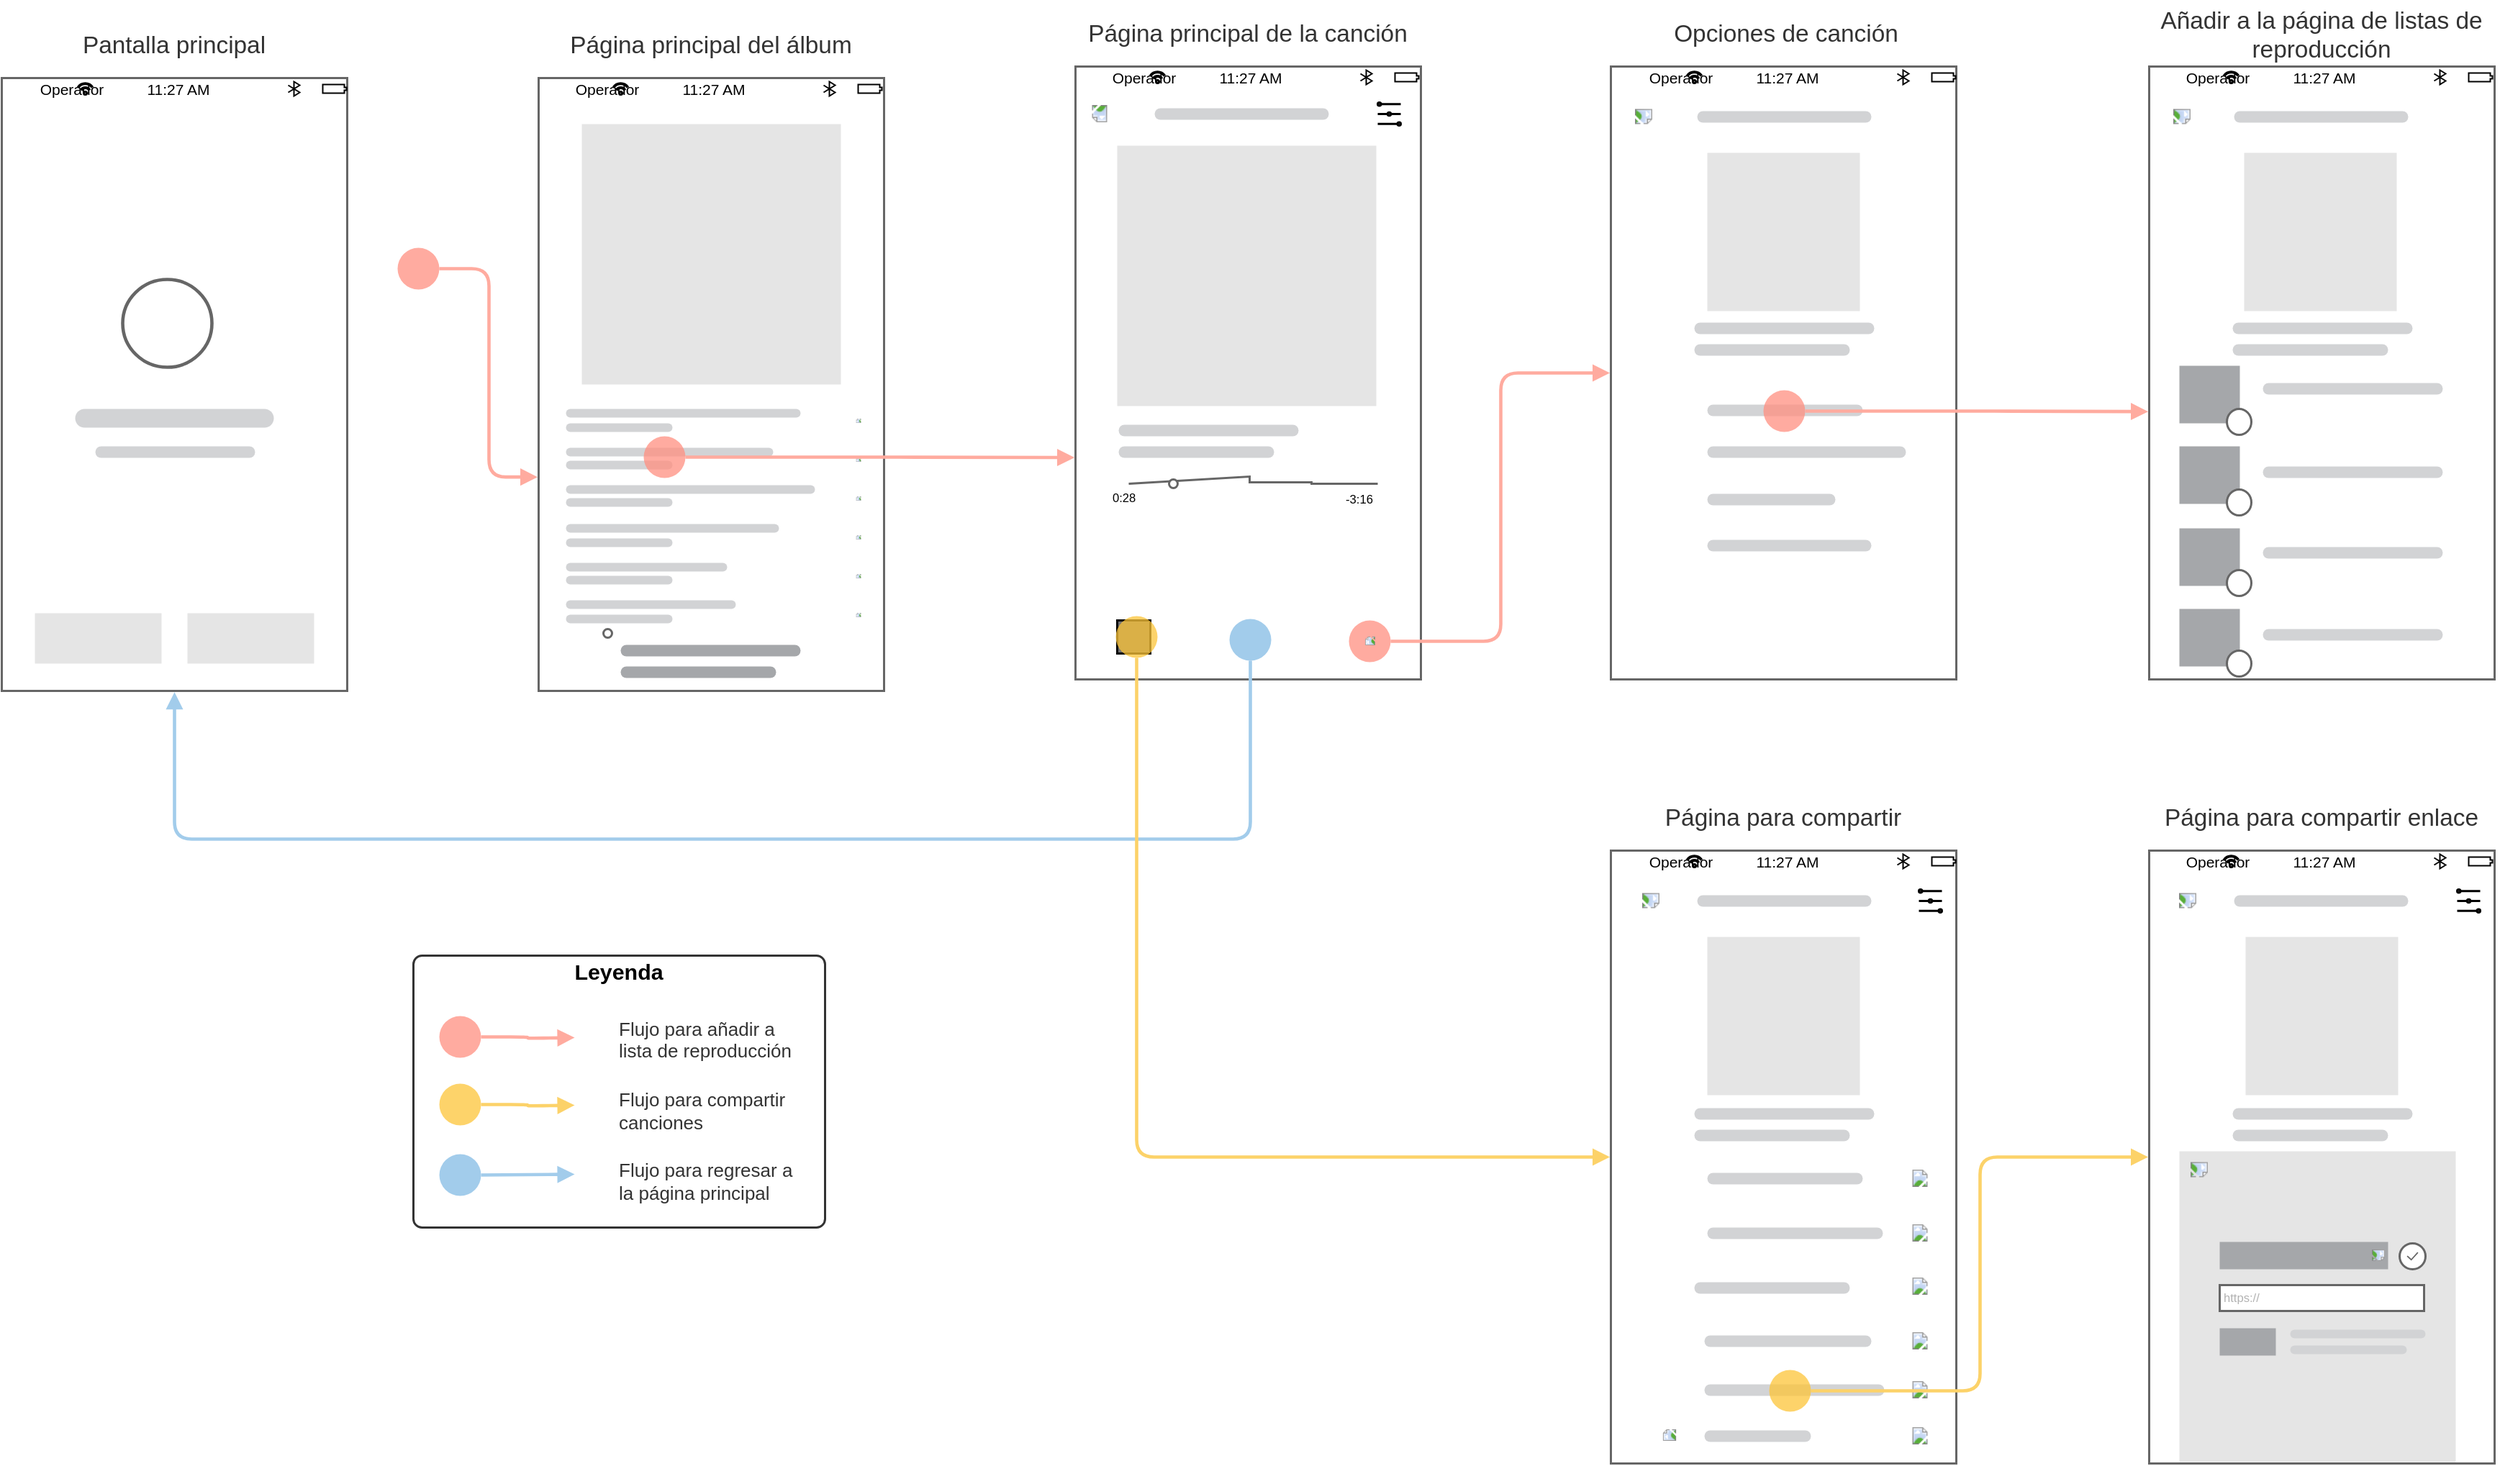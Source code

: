 <mxfile version="22.0.4" type="github">
  <diagram name="Página-1" id="2KmhBw5R_nQqM3TZG5DZ">
    <mxGraphModel dx="2525" dy="1316" grid="0" gridSize="10" guides="1" tooltips="1" connect="1" arrows="1" fold="1" page="0" pageScale="1" pageWidth="827" pageHeight="1169" math="0" shadow="0">
      <root>
        <mxCell id="0" />
        <mxCell id="1" parent="0" />
        <mxCell id="Q7mzp_MgaR6MMWMUA-nT-1" value="" style="html=1;overflow=block;blockSpacing=1;whiteSpace=wrap;container=1;pointerEvents=0;collapsible=0;recursiveResize=0;fontSize=13;spacing=0;strokeColor=#666666;strokeOpacity=100;fillOpacity=100;fillColor=#ffffff;strokeWidth=1.5;lucidId=KJYE8Qd5xXoX;" vertex="1" parent="1">
          <mxGeometry x="-1359" y="-588" width="240" height="426" as="geometry" />
        </mxCell>
        <mxCell id="Q7mzp_MgaR6MMWMUA-nT-2" value="" style="html=1;overflow=block;blockSpacing=1;whiteSpace=wrap;container=1;pointerEvents=0;collapsible=0;recursiveResize=0;fontSize=13;spacing=0;strokeColor=#666666;strokeOpacity=100;fillOpacity=100;fillColor=#ffffff;strokeWidth=1.5;lucidId=KJYEaJ~QmgpF;" vertex="1" parent="1">
          <mxGeometry x="-986" y="-588" width="240" height="426" as="geometry" />
        </mxCell>
        <mxCell id="Q7mzp_MgaR6MMWMUA-nT-3" value="" style="html=1;overflow=block;blockSpacing=1;whiteSpace=wrap;container=1;pointerEvents=0;collapsible=0;recursiveResize=0;fontSize=13;spacing=0;strokeColor=#666666;strokeOpacity=100;fillOpacity=100;fillColor=#ffffff;strokeWidth=1.5;lucidId=KJYEfKc-zOfp;" vertex="1" parent="1">
          <mxGeometry x="133" y="-51" width="240" height="426" as="geometry" />
        </mxCell>
        <mxCell id="Q7mzp_MgaR6MMWMUA-nT-5" value="" style="html=1;overflow=block;blockSpacing=1;whiteSpace=wrap;container=1;pointerEvents=0;collapsible=0;recursiveResize=0;fontSize=13;spacing=0;strokeColor=#666666;strokeOpacity=100;fillOpacity=100;fillColor=#ffffff;strokeWidth=1.5;lucidId=KJYEc4EE0W5Q;" vertex="1" parent="1">
          <mxGeometry x="-241" y="-596" width="240" height="426" as="geometry" />
        </mxCell>
        <mxCell id="Q7mzp_MgaR6MMWMUA-nT-6" value="" style="html=1;overflow=block;blockSpacing=1;whiteSpace=wrap;container=1;pointerEvents=0;collapsible=0;recursiveResize=0;fontSize=13;spacing=0;strokeColor=#666666;strokeOpacity=100;fillOpacity=100;fillColor=#ffffff;strokeWidth=1.5;lucidId=KJYEAq1JoT8Q;" vertex="1" parent="1">
          <mxGeometry x="-613" y="-596" width="240" height="426" as="geometry" />
        </mxCell>
        <mxCell id="Q7mzp_MgaR6MMWMUA-nT-7" value="" style="html=1;overflow=block;blockSpacing=1;whiteSpace=wrap;shape=mxgraph.ios7ui.appBar;strokeColor=#000000;fontSize=10.5;spacing=0;fillOpacity=0;fillColor=#000000;strokeWidth=1.5;" vertex="1" parent="1">
          <mxGeometry x="-611" y="-596" width="240" height="15" as="geometry" />
        </mxCell>
        <mxCell id="Q7mzp_MgaR6MMWMUA-nT-8" value="11:27 AM" style="strokeColor=none;fillColor=none;whiteSpace=wrap;fontSize=10.5;" vertex="1" parent="Q7mzp_MgaR6MMWMUA-nT-7">
          <mxGeometry x="84" width="72" height="15" as="geometry" />
        </mxCell>
        <mxCell id="Q7mzp_MgaR6MMWMUA-nT-9" value="Operador" style="strokeColor=none;fillColor=none;whiteSpace=wrap;fontSize=10.5;" vertex="1" parent="Q7mzp_MgaR6MMWMUA-nT-7">
          <mxGeometry x="21.6" width="48" height="15" as="geometry" />
        </mxCell>
        <mxCell id="Q7mzp_MgaR6MMWMUA-nT-10" value="" style="html=1;overflow=block;blockSpacing=1;whiteSpace=wrap;fontSize=13;align=center;spacing=3.8;strokeOpacity=0;fillOpacity=100;fillColor=#e5e5e5;strokeWidth=1.5;lucidId=KJYESBeNZ2uG;" vertex="1" parent="1">
          <mxGeometry x="-584" y="-541" width="180" height="181" as="geometry" />
        </mxCell>
        <mxCell id="Q7mzp_MgaR6MMWMUA-nT-11" value="" style="html=1;jettySize=18;whiteSpace=wrap;fontSize=13;strokeColor=#666666;strokeOpacity=100;strokeWidth=1.5;rounded=0;startArrow=none;endArrow=none;lucidId=KJYEx94WrZRc;" edge="1" parent="1">
          <mxGeometry width="100" height="100" relative="1" as="geometry">
            <Array as="points">
              <mxPoint x="-492" y="-311" />
              <mxPoint x="-492" y="-307" />
              <mxPoint x="-449" y="-307" />
              <mxPoint x="-449" y="-306" />
            </Array>
            <mxPoint x="-576" y="-306" as="sourcePoint" />
            <mxPoint x="-403" y="-306" as="targetPoint" />
          </mxGeometry>
        </mxCell>
        <mxCell id="Q7mzp_MgaR6MMWMUA-nT-12" value="" style="html=1;overflow=block;blockSpacing=1;whiteSpace=wrap;ellipse;fontSize=13;align=center;spacing=3.8;strokeColor=#666666;strokeOpacity=100;fillOpacity=100;fillColor=#ffffff;strokeWidth=1.5;lucidId=KJYE3OH~qWZ_;" vertex="1" parent="1">
          <mxGeometry x="-548" y="-309" width="6" height="6" as="geometry" />
        </mxCell>
        <mxCell id="Q7mzp_MgaR6MMWMUA-nT-13" value="0:28" style="html=1;overflow=block;blockSpacing=1;whiteSpace=wrap;fontSize=8.3;fontColor=default;align=left;spacing=3.8;verticalAlign=top;strokeOpacity=0;fillOpacity=0;fillColor=#ffffff;strokeWidth=1.5;lucidId=KJYEoXD576I8;" vertex="1" parent="1">
          <mxGeometry x="-590" y="-303" width="24" height="14" as="geometry" />
        </mxCell>
        <mxCell id="Q7mzp_MgaR6MMWMUA-nT-14" value="-3:16" style="html=1;overflow=block;blockSpacing=1;whiteSpace=wrap;fontSize=8.3;fontColor=default;spacing=3.8;strokeOpacity=0;fillOpacity=0;fillColor=#ffffff;strokeWidth=1.5;lucidId=KJYEdmnDXCaY;" vertex="1" parent="1">
          <mxGeometry x="-430" y="-303" width="29" height="13" as="geometry" />
        </mxCell>
        <mxCell id="Q7mzp_MgaR6MMWMUA-nT-15" value="" style="html=1;overflow=block;blockSpacing=1;whiteSpace=wrap;shape=image;fontSize=13;spacing=3.8;strokeColor=none;strokeOpacity=100;strokeWidth=0;image=https://images.lucid.app/images/d449449e-f9e8-47c6-a2d4-6d21dc06c1c7/content;imageAspect=0;lucidId=KJYErX18.1pZ;" vertex="1" parent="1">
          <mxGeometry x="-455" y="-292" width="29" height="29" as="geometry" />
        </mxCell>
        <mxCell id="Q7mzp_MgaR6MMWMUA-nT-16" value="" style="html=1;overflow=block;blockSpacing=1;whiteSpace=wrap;shape=image;fontSize=13;spacing=3.8;strokeColor=none;strokeOpacity=100;rotation=180;strokeWidth=0;image=https://images.lucid.app/images/d449449e-f9e8-47c6-a2d4-6d21dc06c1c7/content;imageAspect=0;lucidId=KJYEuEvwyPR~;" vertex="1" parent="1">
          <mxGeometry x="-560" y="-292" width="29" height="29" as="geometry" />
        </mxCell>
        <mxCell id="Q7mzp_MgaR6MMWMUA-nT-17" value="" style="html=1;overflow=block;blockSpacing=1;whiteSpace=wrap;shape=image;fontSize=13;spacing=3.8;strokeColor=none;strokeOpacity=100;strokeWidth=0;image=https://images.lucid.app/images/9f997bd0-949e-4f62-a36b-dcc5a7b89189/content;imageAspect=0;lucidId=KJYE.bfSHzwP;" vertex="1" parent="1">
          <mxGeometry x="-505" y="-290" width="25" height="25" as="geometry" />
        </mxCell>
        <mxCell id="Q7mzp_MgaR6MMWMUA-nT-18" value="" style="html=1;overflow=block;blockSpacing=1;whiteSpace=wrap;fontSize=13;align=center;spacing=3.8;strokeOpacity=0;fillOpacity=100;rounded=1;absoluteArcSize=1;arcSize=18;fillColor=#d2d3d5;strokeWidth=1.5;lucidId=KJYEioFyH~V_;" vertex="1" parent="1">
          <mxGeometry x="-583" y="-347" width="125" height="8" as="geometry" />
        </mxCell>
        <mxCell id="Q7mzp_MgaR6MMWMUA-nT-19" value="" style="html=1;overflow=block;blockSpacing=1;whiteSpace=wrap;fontSize=13;align=center;spacing=3.8;strokeOpacity=0;fillOpacity=100;rounded=1;absoluteArcSize=1;arcSize=18;fillColor=#d2d3d5;strokeWidth=1.5;lucidId=KJYE2pJyi-hU;" vertex="1" parent="1">
          <mxGeometry x="-583" y="-332" width="108" height="8" as="geometry" />
        </mxCell>
        <mxCell id="Q7mzp_MgaR6MMWMUA-nT-20" value="" style="html=1;overflow=block;blockSpacing=1;whiteSpace=wrap;shape=image;fontSize=13;spacing=3.8;strokeColor=none;strokeOpacity=100;strokeWidth=0;image=https://images.lucid.app/images/d2f7b006-c7f3-4f35-838e-6e2eef538b29/content;imageAspect=0;lucidId=KJYEiusxJM~y;" vertex="1" parent="1">
          <mxGeometry x="-423" y="-347" width="20" height="20" as="geometry" />
        </mxCell>
        <mxCell id="Q7mzp_MgaR6MMWMUA-nT-21" value="" style="html=1;overflow=block;blockSpacing=1;whiteSpace=wrap;fontSize=13;spacing=0;fillOpacity=100;fillColor=#737373;strokeWidth=1.5;lucidId=KJYE0mpTWG2W;" vertex="1" parent="1">
          <mxGeometry x="-584" y="-211" width="23" height="23" as="geometry" />
        </mxCell>
        <mxCell id="Q7mzp_MgaR6MMWMUA-nT-22" value="" style="html=1;overflow=block;blockSpacing=1;whiteSpace=wrap;shape=mxgraph.ios7.icons.volume;direction=south;fontSize=13;spacing=0;fillColor=#403f3f;strokeWidth=1.5;lucidId=KJYEEyiyksUh;" vertex="1" parent="1">
          <mxGeometry x="-403" y="-571" width="16" height="16" as="geometry" />
        </mxCell>
        <mxCell id="Q7mzp_MgaR6MMWMUA-nT-23" value="" style="html=1;overflow=block;blockSpacing=1;whiteSpace=wrap;fontSize=13;align=center;spacing=3.8;strokeOpacity=0;fillOpacity=100;rounded=1;absoluteArcSize=1;arcSize=18;fillColor=#d2d3d5;strokeWidth=1.5;lucidId=KJYEGG2XSyOK;" vertex="1" parent="1">
          <mxGeometry x="-558" y="-567" width="121" height="8" as="geometry" />
        </mxCell>
        <mxCell id="Q7mzp_MgaR6MMWMUA-nT-24" value="" style="html=1;overflow=block;blockSpacing=1;whiteSpace=wrap;shape=image;fontSize=13;spacing=3.8;strokeColor=none;strokeOpacity=100;strokeWidth=0;image=https://images.lucid.app/images/588d6147-8496-461a-b047-2c3307bfd3e2/content;imageAspect=0;lucidId=KJYEsk0hu25b;" vertex="1" parent="1">
          <mxGeometry x="-501" y="-209" width="20" height="20" as="geometry" />
        </mxCell>
        <mxCell id="Q7mzp_MgaR6MMWMUA-nT-25" value="" style="html=1;overflow=block;blockSpacing=1;whiteSpace=wrap;shape=image;fontSize=13;spacing=3.8;strokeColor=none;strokeOpacity=100;strokeWidth=0;image=https://images.lucid.app/images/ad422f36-5257-48ea-adea-2f09eed3e1a6/content;imageAspect=0;lucidId=KJYEt~9PwOYG;" vertex="1" parent="1">
          <mxGeometry x="-584" y="-260" width="17" height="17" as="geometry" />
        </mxCell>
        <mxCell id="Q7mzp_MgaR6MMWMUA-nT-26" value="" style="html=1;overflow=block;blockSpacing=1;whiteSpace=wrap;shape=image;fontSize=13;spacing=3.8;strokeColor=none;strokeOpacity=100;strokeWidth=0;image=https://images.lucid.app/images/e85ac81b-85cb-4e86-8023-574d2f31a0d4/content;imageAspect=0;lucidId=KJYEIrXSSWFV;" vertex="1" parent="1">
          <mxGeometry x="-416" y="-258" width="15" height="15" as="geometry" />
        </mxCell>
        <mxCell id="Q7mzp_MgaR6MMWMUA-nT-27" value="" style="html=1;overflow=block;blockSpacing=1;whiteSpace=wrap;shape=mxgraph.ios7ui.appBar;strokeColor=#000000;fontSize=10.5;spacing=0;fillOpacity=0;fillColor=#000000;strokeWidth=1.5;" vertex="1" parent="1">
          <mxGeometry x="-1356" y="-588" width="240" height="15" as="geometry" />
        </mxCell>
        <mxCell id="Q7mzp_MgaR6MMWMUA-nT-28" value="11:27 AM" style="strokeColor=none;fillColor=none;whiteSpace=wrap;fontSize=10.5;" vertex="1" parent="Q7mzp_MgaR6MMWMUA-nT-27">
          <mxGeometry x="84" width="72" height="15" as="geometry" />
        </mxCell>
        <mxCell id="Q7mzp_MgaR6MMWMUA-nT-29" value="Operador" style="strokeColor=none;fillColor=none;whiteSpace=wrap;fontSize=10.5;" vertex="1" parent="Q7mzp_MgaR6MMWMUA-nT-27">
          <mxGeometry x="21.6" width="48" height="15" as="geometry" />
        </mxCell>
        <mxCell id="Q7mzp_MgaR6MMWMUA-nT-30" value="" style="html=1;overflow=block;blockSpacing=1;whiteSpace=wrap;ellipse;fontSize=13;align=center;spacing=3.8;strokeColor=#666666;strokeOpacity=100;fillOpacity=100;fillColor=#ffffff;strokeWidth=2.3;lucidId=KJYEbPc4lL9y;" vertex="1" parent="1">
          <mxGeometry x="-1275" y="-448" width="62" height="61" as="geometry" />
        </mxCell>
        <mxCell id="Q7mzp_MgaR6MMWMUA-nT-31" value="" style="html=1;overflow=block;blockSpacing=1;whiteSpace=wrap;fontSize=13;align=center;spacing=3.8;strokeOpacity=0;fillOpacity=100;rounded=1;absoluteArcSize=1;arcSize=18;fillColor=#d2d3d5;strokeWidth=1.5;lucidId=KJYE_Er21yhZ;" vertex="1" parent="1">
          <mxGeometry x="-1308" y="-358" width="138" height="13" as="geometry" />
        </mxCell>
        <mxCell id="Q7mzp_MgaR6MMWMUA-nT-32" value="" style="html=1;overflow=block;blockSpacing=1;whiteSpace=wrap;fontSize=13;align=center;spacing=3.8;strokeOpacity=0;fillOpacity=100;rounded=1;absoluteArcSize=1;arcSize=18;fillColor=#d2d3d5;strokeWidth=1.5;lucidId=KJYE40sC5s-x;" vertex="1" parent="1">
          <mxGeometry x="-1294" y="-332" width="111" height="8" as="geometry" />
        </mxCell>
        <mxCell id="Q7mzp_MgaR6MMWMUA-nT-33" value="" style="html=1;overflow=block;blockSpacing=1;whiteSpace=wrap;fontSize=13;align=center;spacing=3.8;strokeOpacity=0;fillOpacity=100;fillColor=#e5e5e5;strokeWidth=1.5;lucidId=KJYEbKPm3vAe;" vertex="1" parent="1">
          <mxGeometry x="-1230" y="-216" width="88" height="35" as="geometry" />
        </mxCell>
        <mxCell id="Q7mzp_MgaR6MMWMUA-nT-34" value="" style="html=1;overflow=block;blockSpacing=1;whiteSpace=wrap;shape=mxgraph.ios7ui.appBar;strokeColor=#000000;fontSize=10.5;spacing=0;fillOpacity=0;fillColor=#000000;strokeWidth=1.5;" vertex="1" parent="1">
          <mxGeometry x="-984" y="-588" width="240" height="15" as="geometry" />
        </mxCell>
        <mxCell id="Q7mzp_MgaR6MMWMUA-nT-35" value="11:27 AM" style="strokeColor=none;fillColor=none;whiteSpace=wrap;fontSize=10.5;" vertex="1" parent="Q7mzp_MgaR6MMWMUA-nT-34">
          <mxGeometry x="84" width="72" height="15" as="geometry" />
        </mxCell>
        <mxCell id="Q7mzp_MgaR6MMWMUA-nT-36" value="Operador" style="strokeColor=none;fillColor=none;whiteSpace=wrap;fontSize=10.5;" vertex="1" parent="Q7mzp_MgaR6MMWMUA-nT-34">
          <mxGeometry x="21.6" width="48" height="15" as="geometry" />
        </mxCell>
        <mxCell id="Q7mzp_MgaR6MMWMUA-nT-37" value="" style="html=1;overflow=block;blockSpacing=1;whiteSpace=wrap;fontSize=13;align=center;spacing=3.8;strokeOpacity=0;fillOpacity=100;fillColor=#e5e5e5;strokeWidth=1.5;lucidId=KJYEllWH054H;" vertex="1" parent="1">
          <mxGeometry x="-956" y="-556" width="180" height="181" as="geometry" />
        </mxCell>
        <mxCell id="Q7mzp_MgaR6MMWMUA-nT-38" value="" style="html=1;overflow=block;blockSpacing=1;whiteSpace=wrap;fontSize=13;align=center;spacing=3.8;strokeOpacity=0;fillOpacity=100;rounded=1;absoluteArcSize=1;arcSize=18;fillColor=#d2d3d5;strokeWidth=1.5;lucidId=KJYEeJ1M91sA;" vertex="1" parent="1">
          <mxGeometry x="-967" y="-358" width="163" height="6" as="geometry" />
        </mxCell>
        <mxCell id="Q7mzp_MgaR6MMWMUA-nT-39" value="" style="html=1;overflow=block;blockSpacing=1;whiteSpace=wrap;fontSize=13;align=center;spacing=3.8;strokeOpacity=0;fillOpacity=100;rounded=1;absoluteArcSize=1;arcSize=18;fillColor=#d2d3d5;strokeWidth=1.5;lucidId=KJYEzctvBA7k;" vertex="1" parent="1">
          <mxGeometry x="-967" y="-348" width="74" height="6" as="geometry" />
        </mxCell>
        <mxCell id="Q7mzp_MgaR6MMWMUA-nT-40" value="" style="html=1;overflow=block;blockSpacing=1;whiteSpace=wrap;shape=image;fontSize=13;spacing=3.8;strokeColor=none;strokeOpacity=100;rotation=-90;strokeWidth=0;image=https://images.lucid.app/images/1c7ac16a-595a-494e-91a0-82f140bb8064/content;lucidId=KJYEZHF_lCA6;" vertex="1" parent="1">
          <mxGeometry x="-765" y="-354" width="3" height="9" as="geometry" />
        </mxCell>
        <mxCell id="Q7mzp_MgaR6MMWMUA-nT-41" value="" style="html=1;overflow=block;blockSpacing=1;whiteSpace=wrap;fontSize=13;align=center;spacing=3.8;strokeOpacity=0;fillOpacity=100;rounded=1;absoluteArcSize=1;arcSize=18;fillColor=#d2d3d5;strokeWidth=1.5;lucidId=KJYEMv9njbS5;" vertex="1" parent="1">
          <mxGeometry x="-967" y="-331" width="144" height="6" as="geometry" />
        </mxCell>
        <mxCell id="Q7mzp_MgaR6MMWMUA-nT-42" value="" style="html=1;overflow=block;blockSpacing=1;whiteSpace=wrap;fontSize=13;align=center;spacing=3.8;strokeOpacity=0;fillOpacity=100;rounded=1;absoluteArcSize=1;arcSize=18;fillColor=#d2d3d5;strokeWidth=1.5;lucidId=KJYEs7g~g.Z4;" vertex="1" parent="1">
          <mxGeometry x="-967" y="-322" width="74" height="6" as="geometry" />
        </mxCell>
        <mxCell id="Q7mzp_MgaR6MMWMUA-nT-43" value="" style="html=1;overflow=block;blockSpacing=1;whiteSpace=wrap;shape=image;fontSize=13;spacing=3.8;strokeColor=none;strokeOpacity=100;rotation=-90;strokeWidth=0;image=https://images.lucid.app/images/1c7ac16a-595a-494e-91a0-82f140bb8064/content;lucidId=KJYEs6fHQ9Ia;" vertex="1" parent="1">
          <mxGeometry x="-765" y="-327" width="3" height="9" as="geometry" />
        </mxCell>
        <mxCell id="Q7mzp_MgaR6MMWMUA-nT-44" value="" style="html=1;overflow=block;blockSpacing=1;whiteSpace=wrap;fontSize=13;align=center;spacing=3.8;strokeOpacity=0;fillOpacity=100;rounded=1;absoluteArcSize=1;arcSize=18;fillColor=#d2d3d5;strokeWidth=1.5;lucidId=KJYEyTR6ISjE;" vertex="1" parent="1">
          <mxGeometry x="-967" y="-305" width="173" height="6" as="geometry" />
        </mxCell>
        <mxCell id="Q7mzp_MgaR6MMWMUA-nT-45" value="" style="html=1;overflow=block;blockSpacing=1;whiteSpace=wrap;fontSize=13;align=center;spacing=3.8;strokeOpacity=0;fillOpacity=100;rounded=1;absoluteArcSize=1;arcSize=18;fillColor=#d2d3d5;strokeWidth=1.5;lucidId=KJYElEAiVNY9;" vertex="1" parent="1">
          <mxGeometry x="-967" y="-296" width="74" height="6" as="geometry" />
        </mxCell>
        <mxCell id="Q7mzp_MgaR6MMWMUA-nT-46" value="" style="html=1;overflow=block;blockSpacing=1;whiteSpace=wrap;shape=image;fontSize=13;spacing=3.8;strokeColor=none;strokeOpacity=100;rotation=-90;strokeWidth=0;image=https://images.lucid.app/images/1c7ac16a-595a-494e-91a0-82f140bb8064/content;lucidId=KJYEsgZdlZ8C;" vertex="1" parent="1">
          <mxGeometry x="-765" y="-300" width="3" height="9" as="geometry" />
        </mxCell>
        <mxCell id="Q7mzp_MgaR6MMWMUA-nT-47" value="" style="html=1;overflow=block;blockSpacing=1;whiteSpace=wrap;fontSize=13;align=center;spacing=3.8;strokeOpacity=0;fillOpacity=100;rounded=1;absoluteArcSize=1;arcSize=18;fillColor=#d2d3d5;strokeWidth=1.5;lucidId=KJYEvM83jd-F;" vertex="1" parent="1">
          <mxGeometry x="-967" y="-278" width="148" height="6" as="geometry" />
        </mxCell>
        <mxCell id="Q7mzp_MgaR6MMWMUA-nT-48" value="" style="html=1;overflow=block;blockSpacing=1;whiteSpace=wrap;fontSize=13;align=center;spacing=3.8;strokeOpacity=0;fillOpacity=100;rounded=1;absoluteArcSize=1;arcSize=18;fillColor=#d2d3d5;strokeWidth=1.5;lucidId=KJYEjD4Z9yJN;" vertex="1" parent="1">
          <mxGeometry x="-967" y="-268" width="74" height="6" as="geometry" />
        </mxCell>
        <mxCell id="Q7mzp_MgaR6MMWMUA-nT-49" value="" style="html=1;overflow=block;blockSpacing=1;whiteSpace=wrap;shape=image;fontSize=13;spacing=3.8;strokeColor=none;strokeOpacity=100;rotation=-90;strokeWidth=0;image=https://images.lucid.app/images/1c7ac16a-595a-494e-91a0-82f140bb8064/content;lucidId=KJYEk7ZgTrHE;" vertex="1" parent="1">
          <mxGeometry x="-765" y="-273" width="3" height="9" as="geometry" />
        </mxCell>
        <mxCell id="Q7mzp_MgaR6MMWMUA-nT-50" value="" style="html=1;overflow=block;blockSpacing=1;whiteSpace=wrap;fontSize=13;align=center;spacing=3.8;strokeOpacity=0;fillOpacity=100;rounded=1;absoluteArcSize=1;arcSize=18;fillColor=#d2d3d5;strokeWidth=1.5;lucidId=KJYEviVbOMok;" vertex="1" parent="1">
          <mxGeometry x="-967" y="-251" width="112" height="6" as="geometry" />
        </mxCell>
        <mxCell id="Q7mzp_MgaR6MMWMUA-nT-51" value="" style="html=1;overflow=block;blockSpacing=1;whiteSpace=wrap;fontSize=13;align=center;spacing=3.8;strokeOpacity=0;fillOpacity=100;rounded=1;absoluteArcSize=1;arcSize=18;fillColor=#d2d3d5;strokeWidth=1.5;lucidId=KJYEAa6SrQDx;" vertex="1" parent="1">
          <mxGeometry x="-967" y="-242" width="74" height="6" as="geometry" />
        </mxCell>
        <mxCell id="Q7mzp_MgaR6MMWMUA-nT-52" value="" style="html=1;overflow=block;blockSpacing=1;whiteSpace=wrap;shape=image;fontSize=13;spacing=3.8;strokeColor=none;strokeOpacity=100;rotation=-90;strokeWidth=0;image=https://images.lucid.app/images/1c7ac16a-595a-494e-91a0-82f140bb8064/content;lucidId=KJYEYfsVNOXC;" vertex="1" parent="1">
          <mxGeometry x="-765" y="-246" width="3" height="9" as="geometry" />
        </mxCell>
        <mxCell id="Q7mzp_MgaR6MMWMUA-nT-53" value="" style="html=1;overflow=block;blockSpacing=1;whiteSpace=wrap;fontSize=13;align=center;spacing=3.8;strokeOpacity=0;fillOpacity=100;rounded=1;absoluteArcSize=1;arcSize=18;fillColor=#d2d3d5;strokeWidth=1.5;lucidId=KJYEjDeHF-3A;" vertex="1" parent="1">
          <mxGeometry x="-967" y="-225" width="118" height="6" as="geometry" />
        </mxCell>
        <mxCell id="Q7mzp_MgaR6MMWMUA-nT-54" value="" style="html=1;overflow=block;blockSpacing=1;whiteSpace=wrap;fontSize=13;align=center;spacing=3.8;strokeOpacity=0;fillOpacity=100;rounded=1;absoluteArcSize=1;arcSize=18;fillColor=#d2d3d5;strokeWidth=1.5;lucidId=KJYEJOh07zuv;" vertex="1" parent="1">
          <mxGeometry x="-967" y="-215" width="74" height="6" as="geometry" />
        </mxCell>
        <mxCell id="Q7mzp_MgaR6MMWMUA-nT-55" value="" style="html=1;overflow=block;blockSpacing=1;whiteSpace=wrap;shape=image;fontSize=13;spacing=3.8;strokeColor=none;strokeOpacity=100;rotation=-90;strokeWidth=0;image=https://images.lucid.app/images/1c7ac16a-595a-494e-91a0-82f140bb8064/content;lucidId=KJYE82eSTLK-;" vertex="1" parent="1">
          <mxGeometry x="-765" y="-219" width="3" height="9" as="geometry" />
        </mxCell>
        <mxCell id="Q7mzp_MgaR6MMWMUA-nT-56" value="" style="html=1;jettySize=18;whiteSpace=wrap;fontSize=13;strokeColor=#ffab9f;strokeOpacity=100;strokeWidth=2.3;rounded=1;arcSize=24;edgeStyle=orthogonalEdgeStyle;startArrow=none;endArrow=block;endFill=1;exitX=1;exitY=0.5;exitPerimeter=0;entryX=-0.003;entryY=0.651;entryPerimeter=0;lucidId=KJYEUFEaKh6L;" edge="1" parent="1" source="Q7mzp_MgaR6MMWMUA-nT-110" target="Q7mzp_MgaR6MMWMUA-nT-2">
          <mxGeometry width="100" height="100" relative="1" as="geometry">
            <Array as="points" />
          </mxGeometry>
        </mxCell>
        <mxCell id="Q7mzp_MgaR6MMWMUA-nT-57" value="" style="html=1;jettySize=18;whiteSpace=wrap;fontSize=13;strokeColor=#ffab9f;strokeOpacity=100;strokeWidth=2.3;rounded=1;arcSize=24;edgeStyle=orthogonalEdgeStyle;startArrow=none;endArrow=block;endFill=1;exitX=1;exitY=0.5;exitPerimeter=0;entryX=-0.003;entryY=0.638;entryPerimeter=0;lucidId=KJYEUg4.nkHy;" edge="1" parent="1" source="Q7mzp_MgaR6MMWMUA-nT-109" target="Q7mzp_MgaR6MMWMUA-nT-6">
          <mxGeometry width="100" height="100" relative="1" as="geometry">
            <Array as="points" />
          </mxGeometry>
        </mxCell>
        <mxCell id="Q7mzp_MgaR6MMWMUA-nT-58" value="" style="html=1;overflow=block;blockSpacing=1;whiteSpace=wrap;shape=mxgraph.ios7ui.appBar;strokeColor=#000000;fontSize=10.5;spacing=0;fillOpacity=0;fillColor=#000000;strokeWidth=1.5;" vertex="1" parent="1">
          <mxGeometry x="-238" y="-596" width="240" height="15" as="geometry" />
        </mxCell>
        <mxCell id="Q7mzp_MgaR6MMWMUA-nT-59" value="11:27 AM" style="strokeColor=none;fillColor=none;whiteSpace=wrap;fontSize=10.5;" vertex="1" parent="Q7mzp_MgaR6MMWMUA-nT-58">
          <mxGeometry x="84" width="72" height="15" as="geometry" />
        </mxCell>
        <mxCell id="Q7mzp_MgaR6MMWMUA-nT-60" value="Operador" style="strokeColor=none;fillColor=none;whiteSpace=wrap;fontSize=10.5;" vertex="1" parent="Q7mzp_MgaR6MMWMUA-nT-58">
          <mxGeometry x="21.6" width="48" height="15" as="geometry" />
        </mxCell>
        <mxCell id="Q7mzp_MgaR6MMWMUA-nT-61" value="" style="html=1;jettySize=18;whiteSpace=wrap;fontSize=13;strokeColor=#ffab9f;strokeOpacity=100;strokeWidth=2.3;rounded=1;arcSize=24;edgeStyle=orthogonalEdgeStyle;startArrow=none;endArrow=block;endFill=1;exitX=1;exitY=0.5;exitPerimeter=0;entryX=-0.003;entryY=0.5;entryPerimeter=0;lucidId=KJYEk~Hh4sqp;" edge="1" parent="1" source="Q7mzp_MgaR6MMWMUA-nT-108" target="Q7mzp_MgaR6MMWMUA-nT-5">
          <mxGeometry width="100" height="100" relative="1" as="geometry">
            <Array as="points" />
          </mxGeometry>
        </mxCell>
        <mxCell id="Q7mzp_MgaR6MMWMUA-nT-62" value="" style="html=1;overflow=block;blockSpacing=1;whiteSpace=wrap;fontSize=13;align=center;spacing=3.8;strokeOpacity=0;fillOpacity=100;fillColor=#e5e5e5;strokeWidth=1.5;lucidId=KJYELkrsFN_V;" vertex="1" parent="1">
          <mxGeometry x="-174" y="-536" width="106" height="110" as="geometry" />
        </mxCell>
        <mxCell id="Q7mzp_MgaR6MMWMUA-nT-64" value="" style="html=1;overflow=block;blockSpacing=1;whiteSpace=wrap;ellipse;fontSize=13;align=center;spacing=3.8;strokeColor=#666666;strokeOpacity=100;fillOpacity=100;fillColor=#ffffff;strokeWidth=1.5;lucidId=KJYEcNe-GJVW;" vertex="1" parent="1">
          <mxGeometry x="-941" y="-205" width="6" height="6" as="geometry" />
        </mxCell>
        <mxCell id="Q7mzp_MgaR6MMWMUA-nT-65" value="" style="html=1;overflow=block;blockSpacing=1;whiteSpace=wrap;fontSize=13;align=center;spacing=3.8;strokeOpacity=0;fillOpacity=100;rounded=1;absoluteArcSize=1;arcSize=18;fillColor=#a5a7aa;strokeWidth=1.5;lucidId=KJYEP1d-PY2F;" vertex="1" parent="1">
          <mxGeometry x="-929" y="-194" width="125" height="8" as="geometry" />
        </mxCell>
        <mxCell id="Q7mzp_MgaR6MMWMUA-nT-66" value="" style="html=1;overflow=block;blockSpacing=1;whiteSpace=wrap;fontSize=13;align=center;spacing=3.8;strokeOpacity=0;fillOpacity=100;rounded=1;absoluteArcSize=1;arcSize=18;fillColor=#a5a7aa;strokeWidth=1.5;lucidId=KJYE7If7ofau;" vertex="1" parent="1">
          <mxGeometry x="-929" y="-179" width="108" height="8" as="geometry" />
        </mxCell>
        <mxCell id="Q7mzp_MgaR6MMWMUA-nT-67" value="" style="html=1;overflow=block;blockSpacing=1;whiteSpace=wrap;shape=image;fontSize=13;spacing=3.8;strokeColor=none;strokeOpacity=100;strokeWidth=0;image=https://images.lucid.app/images/d2f7b006-c7f3-4f35-838e-6e2eef538b29/content;imageAspect=0;lucidId=KJYENRggoDR9;" vertex="1" parent="1">
          <mxGeometry x="-776" y="-193" width="20" height="20" as="geometry" />
        </mxCell>
        <mxCell id="Q7mzp_MgaR6MMWMUA-nT-68" value="" style="html=1;overflow=block;blockSpacing=1;whiteSpace=wrap;shape=image;fontSize=13;spacing=3.8;strokeColor=none;strokeOpacity=100;strokeWidth=0;image=https://images.lucid.app/images/9f997bd0-949e-4f62-a36b-dcc5a7b89189/content;imageAspect=0;lucidId=KJYEj7L7OK3O;" vertex="1" parent="1">
          <mxGeometry x="-972" y="-193" width="18" height="18" as="geometry" />
        </mxCell>
        <mxCell id="Q7mzp_MgaR6MMWMUA-nT-69" value="" style="html=1;overflow=block;blockSpacing=1;whiteSpace=wrap;shape=image;fontSize=13;spacing=3.8;strokeColor=none;strokeOpacity=100;rotation=90;strokeWidth=0;image=https://images.lucid.app/images/53d2fa7f-9d9b-4fe7-8592-ba79a9484f68/content;lucidId=KJYERKzuh7Gs;" vertex="1" parent="1">
          <mxGeometry x="-224" y="-567" width="12" height="12" as="geometry" />
        </mxCell>
        <mxCell id="Q7mzp_MgaR6MMWMUA-nT-70" value="" style="html=1;overflow=block;blockSpacing=1;whiteSpace=wrap;fontSize=13;align=center;spacing=3.8;strokeOpacity=0;fillOpacity=100;rounded=1;absoluteArcSize=1;arcSize=18;fillColor=#d2d3d5;strokeWidth=1.5;lucidId=KJYEZNb5qylg;" vertex="1" parent="1">
          <mxGeometry x="-174" y="-361" width="108" height="8" as="geometry" />
        </mxCell>
        <mxCell id="Q7mzp_MgaR6MMWMUA-nT-71" value="" style="html=1;overflow=block;blockSpacing=1;whiteSpace=wrap;shape=image;fontSize=13;spacing=3.8;strokeColor=none;strokeOpacity=100;strokeWidth=0;image=https://images.lucid.app/images/15bc69e8-ba30-49c1-9e9b-d63421eb3b57/content;imageAspect=0;lucidId=KJYEtuy4vN.c;" vertex="1" parent="1">
          <mxGeometry x="-207" y="-335" width="15" height="15" as="geometry" />
        </mxCell>
        <mxCell id="Q7mzp_MgaR6MMWMUA-nT-72" value="" style="html=1;overflow=block;blockSpacing=1;whiteSpace=wrap;fontSize=13;align=center;spacing=3.8;strokeOpacity=0;fillOpacity=100;rounded=1;absoluteArcSize=1;arcSize=18;fillColor=#d2d3d5;strokeWidth=1.5;lucidId=KJYE9O6UFUeT;" vertex="1" parent="1">
          <mxGeometry x="-174" y="-332" width="138" height="8" as="geometry" />
        </mxCell>
        <mxCell id="Q7mzp_MgaR6MMWMUA-nT-73" value="" style="html=1;overflow=block;blockSpacing=1;whiteSpace=wrap;shape=image;fontSize=13;spacing=3.8;strokeColor=none;strokeOpacity=100;strokeWidth=0;image=https://images.lucid.app/images/15bc69e8-ba30-49c1-9e9b-d63421eb3b57/content;imageAspect=0;lucidId=KJYEfF-GMUu4;" vertex="1" parent="1">
          <mxGeometry x="-207" y="-303" width="15" height="15" as="geometry" />
        </mxCell>
        <mxCell id="Q7mzp_MgaR6MMWMUA-nT-74" value="" style="html=1;overflow=block;blockSpacing=1;whiteSpace=wrap;fontSize=13;align=center;spacing=3.8;strokeOpacity=0;fillOpacity=100;rounded=1;absoluteArcSize=1;arcSize=18;fillColor=#d2d3d5;strokeWidth=1.5;lucidId=KJYELCpeHaZB;" vertex="1" parent="1">
          <mxGeometry x="-174" y="-299" width="89" height="8" as="geometry" />
        </mxCell>
        <mxCell id="Q7mzp_MgaR6MMWMUA-nT-75" value="" style="html=1;overflow=block;blockSpacing=1;whiteSpace=wrap;shape=image;fontSize=13;spacing=3.8;strokeColor=none;strokeOpacity=100;strokeWidth=0;image=https://images.lucid.app/images/15bc69e8-ba30-49c1-9e9b-d63421eb3b57/content;imageAspect=0;lucidId=KJYE4lDLy7yb;" vertex="1" parent="1">
          <mxGeometry x="-207" y="-271" width="15" height="15" as="geometry" />
        </mxCell>
        <mxCell id="Q7mzp_MgaR6MMWMUA-nT-76" value="" style="html=1;overflow=block;blockSpacing=1;whiteSpace=wrap;fontSize=13;align=center;spacing=3.8;strokeOpacity=0;fillOpacity=100;rounded=1;absoluteArcSize=1;arcSize=18;fillColor=#d2d3d5;strokeWidth=1.5;lucidId=KJYEd9vI_pyl;" vertex="1" parent="1">
          <mxGeometry x="-174" y="-267" width="114" height="8" as="geometry" />
        </mxCell>
        <mxCell id="Q7mzp_MgaR6MMWMUA-nT-77" value="" style="html=1;overflow=block;blockSpacing=1;whiteSpace=wrap;fontSize=13;align=center;spacing=3.8;strokeOpacity=0;fillOpacity=100;rounded=1;absoluteArcSize=1;arcSize=18;fillColor=#d2d3d5;strokeWidth=1.5;lucidId=KJYEiH~a7kJj;" vertex="1" parent="1">
          <mxGeometry x="-181" y="-565" width="121" height="8" as="geometry" />
        </mxCell>
        <mxCell id="Q7mzp_MgaR6MMWMUA-nT-78" value="" style="html=1;overflow=block;blockSpacing=1;whiteSpace=wrap;fontSize=13;align=center;spacing=3.8;strokeOpacity=0;fillOpacity=100;rounded=1;absoluteArcSize=1;arcSize=18;fillColor=#d2d3d5;strokeWidth=1.5;lucidId=KJYEy3Rrarys;" vertex="1" parent="1">
          <mxGeometry x="-183" y="-418" width="125" height="8" as="geometry" />
        </mxCell>
        <mxCell id="Q7mzp_MgaR6MMWMUA-nT-79" value="" style="html=1;overflow=block;blockSpacing=1;whiteSpace=wrap;fontSize=13;align=center;spacing=3.8;strokeOpacity=0;fillOpacity=100;rounded=1;absoluteArcSize=1;arcSize=18;fillColor=#d2d3d5;strokeWidth=1.5;lucidId=KJYEK9FY07Sb;" vertex="1" parent="1">
          <mxGeometry x="-183" y="-403" width="108" height="8" as="geometry" />
        </mxCell>
        <mxCell id="Q7mzp_MgaR6MMWMUA-nT-80" value="" style="html=1;overflow=block;blockSpacing=1;whiteSpace=wrap;container=1;pointerEvents=0;collapsible=0;recursiveResize=0;fontSize=13;spacing=0;strokeColor=#666666;strokeOpacity=100;fillOpacity=100;fillColor=#ffffff;strokeWidth=1.5;lucidId=KJYE3RwxpdjF;" vertex="1" parent="1">
          <mxGeometry x="133" y="-596" width="240" height="426" as="geometry" />
        </mxCell>
        <mxCell id="Q7mzp_MgaR6MMWMUA-nT-81" value="" style="html=1;overflow=block;blockSpacing=1;whiteSpace=wrap;shape=mxgraph.ios7ui.appBar;strokeColor=#000000;fontSize=10.5;spacing=0;fillOpacity=0;fillColor=#000000;strokeWidth=1.5;" vertex="1" parent="1">
          <mxGeometry x="135" y="-596" width="240" height="15" as="geometry" />
        </mxCell>
        <mxCell id="Q7mzp_MgaR6MMWMUA-nT-82" value="11:27 AM" style="strokeColor=none;fillColor=none;whiteSpace=wrap;fontSize=10.5;" vertex="1" parent="Q7mzp_MgaR6MMWMUA-nT-81">
          <mxGeometry x="84" width="72" height="15" as="geometry" />
        </mxCell>
        <mxCell id="Q7mzp_MgaR6MMWMUA-nT-83" value="Operador" style="strokeColor=none;fillColor=none;whiteSpace=wrap;fontSize=10.5;" vertex="1" parent="Q7mzp_MgaR6MMWMUA-nT-81">
          <mxGeometry x="21.6" width="48" height="15" as="geometry" />
        </mxCell>
        <mxCell id="Q7mzp_MgaR6MMWMUA-nT-84" value="" style="html=1;overflow=block;blockSpacing=1;whiteSpace=wrap;fontSize=13;align=center;spacing=3.8;strokeOpacity=0;fillOpacity=100;fillColor=#e5e5e5;strokeWidth=1.5;lucidId=KJYE-AMYlrT5;" vertex="1" parent="1">
          <mxGeometry x="199" y="-536" width="106" height="110" as="geometry" />
        </mxCell>
        <mxCell id="Q7mzp_MgaR6MMWMUA-nT-85" value="" style="html=1;overflow=block;blockSpacing=1;whiteSpace=wrap;shape=image;fontSize=13;spacing=3.8;strokeColor=none;strokeOpacity=100;rotation=90;strokeWidth=0;image=https://images.lucid.app/images/53d2fa7f-9d9b-4fe7-8592-ba79a9484f68/content;lucidId=KJYEz9WAvPjt;" vertex="1" parent="1">
          <mxGeometry x="150" y="-567" width="12" height="12" as="geometry" />
        </mxCell>
        <mxCell id="Q7mzp_MgaR6MMWMUA-nT-86" value="" style="html=1;overflow=block;blockSpacing=1;whiteSpace=wrap;fontSize=13;align=center;spacing=3.8;strokeOpacity=0;fillOpacity=100;rounded=1;absoluteArcSize=1;arcSize=18;fillColor=#d2d3d5;strokeWidth=1.5;lucidId=KJYEqO1KW1TG;" vertex="1" parent="1">
          <mxGeometry x="192" y="-565" width="121" height="8" as="geometry" />
        </mxCell>
        <mxCell id="Q7mzp_MgaR6MMWMUA-nT-87" value="" style="html=1;overflow=block;blockSpacing=1;whiteSpace=wrap;fontSize=13;align=center;spacing=3.8;strokeOpacity=0;fillOpacity=100;rounded=1;absoluteArcSize=1;arcSize=18;fillColor=#d2d3d5;strokeWidth=1.5;lucidId=KJYEXVYgkAFG;" vertex="1" parent="1">
          <mxGeometry x="191" y="-418" width="125" height="8" as="geometry" />
        </mxCell>
        <mxCell id="Q7mzp_MgaR6MMWMUA-nT-88" value="" style="html=1;overflow=block;blockSpacing=1;whiteSpace=wrap;fontSize=13;align=center;spacing=3.8;strokeOpacity=0;fillOpacity=100;rounded=1;absoluteArcSize=1;arcSize=18;fillColor=#d2d3d5;strokeWidth=1.5;lucidId=KJYEKNq7Y5wU;" vertex="1" parent="1">
          <mxGeometry x="191" y="-403" width="108" height="8" as="geometry" />
        </mxCell>
        <mxCell id="Q7mzp_MgaR6MMWMUA-nT-89" value="" style="html=1;overflow=block;blockSpacing=1;whiteSpace=wrap;fontSize=13;align=center;spacing=3.8;strokeOpacity=0;fillOpacity=100;fillColor=#a5a7aa;strokeWidth=1.5;lucidId=KJYEf5~pi-V1;" vertex="1" parent="1">
          <mxGeometry x="154" y="-388" width="42" height="40" as="geometry" />
        </mxCell>
        <mxCell id="Q7mzp_MgaR6MMWMUA-nT-90" value="" style="html=1;overflow=block;blockSpacing=1;whiteSpace=wrap;ellipse;fontSize=13;align=center;spacing=3.8;strokeColor=#666666;strokeOpacity=100;fillOpacity=100;fillColor=#ffffff;strokeWidth=1.5;lucidId=KJYEp_kX2byU;" vertex="1" parent="1">
          <mxGeometry x="187" y="-358" width="17" height="18" as="geometry" />
        </mxCell>
        <mxCell id="Q7mzp_MgaR6MMWMUA-nT-91" value="" style="html=1;overflow=block;blockSpacing=1;whiteSpace=wrap;shape=image;fontSize=13;spacing=3.8;strokeColor=none;strokeOpacity=100;strokeWidth=0;image=https://images.lucid.app/images/15bc69e8-ba30-49c1-9e9b-d63421eb3b57/content;imageAspect=0;lucidId=KJYEXpibnfiE;" vertex="1" parent="1">
          <mxGeometry x="191" y="-354" width="9" height="9" as="geometry" />
        </mxCell>
        <mxCell id="Q7mzp_MgaR6MMWMUA-nT-92" value="" style="html=1;overflow=block;blockSpacing=1;whiteSpace=wrap;fontSize=13;align=center;spacing=3.8;strokeOpacity=0;fillOpacity=100;fillColor=#a5a7aa;strokeWidth=1.5;lucidId=KJYEi8h9g5BB;" vertex="1" parent="1">
          <mxGeometry x="154" y="-332" width="42" height="40" as="geometry" />
        </mxCell>
        <mxCell id="Q7mzp_MgaR6MMWMUA-nT-93" value="" style="html=1;overflow=block;blockSpacing=1;whiteSpace=wrap;ellipse;fontSize=13;align=center;spacing=3.8;strokeColor=#666666;strokeOpacity=100;fillOpacity=100;fillColor=#ffffff;strokeWidth=1.5;lucidId=KJYE4y15C9J7;" vertex="1" parent="1">
          <mxGeometry x="187" y="-302" width="17" height="18" as="geometry" />
        </mxCell>
        <mxCell id="Q7mzp_MgaR6MMWMUA-nT-94" value="" style="html=1;overflow=block;blockSpacing=1;whiteSpace=wrap;shape=image;fontSize=13;spacing=3.8;strokeColor=none;strokeOpacity=100;strokeWidth=0;image=https://images.lucid.app/images/15bc69e8-ba30-49c1-9e9b-d63421eb3b57/content;imageAspect=0;lucidId=KJYEH~v.Vnee;" vertex="1" parent="1">
          <mxGeometry x="191" y="-298" width="9" height="9" as="geometry" />
        </mxCell>
        <mxCell id="Q7mzp_MgaR6MMWMUA-nT-95" value="" style="html=1;overflow=block;blockSpacing=1;whiteSpace=wrap;fontSize=13;align=center;spacing=3.8;strokeOpacity=0;fillOpacity=100;fillColor=#a5a7aa;strokeWidth=1.5;lucidId=KJYEdHoGqea0;" vertex="1" parent="1">
          <mxGeometry x="154" y="-275" width="42" height="40" as="geometry" />
        </mxCell>
        <mxCell id="Q7mzp_MgaR6MMWMUA-nT-96" value="" style="html=1;overflow=block;blockSpacing=1;whiteSpace=wrap;ellipse;fontSize=13;align=center;spacing=3.8;strokeColor=#666666;strokeOpacity=100;fillOpacity=100;fillColor=#ffffff;strokeWidth=1.5;lucidId=KJYEKPM9f3_t;" vertex="1" parent="1">
          <mxGeometry x="187" y="-246" width="17" height="18" as="geometry" />
        </mxCell>
        <mxCell id="Q7mzp_MgaR6MMWMUA-nT-97" value="" style="html=1;overflow=block;blockSpacing=1;whiteSpace=wrap;shape=image;fontSize=13;spacing=3.8;strokeColor=none;strokeOpacity=100;strokeWidth=0;image=https://images.lucid.app/images/15bc69e8-ba30-49c1-9e9b-d63421eb3b57/content;imageAspect=0;lucidId=KJYE8ROiv89w;" vertex="1" parent="1">
          <mxGeometry x="191" y="-242" width="9" height="9" as="geometry" />
        </mxCell>
        <mxCell id="Q7mzp_MgaR6MMWMUA-nT-98" value="" style="html=1;overflow=block;blockSpacing=1;whiteSpace=wrap;fontSize=13;align=center;spacing=3.8;strokeOpacity=0;fillOpacity=100;fillColor=#a5a7aa;strokeWidth=1.5;lucidId=KJYEYx2h7Dkp;" vertex="1" parent="1">
          <mxGeometry x="154" y="-219" width="42" height="40" as="geometry" />
        </mxCell>
        <mxCell id="Q7mzp_MgaR6MMWMUA-nT-99" value="" style="html=1;overflow=block;blockSpacing=1;whiteSpace=wrap;ellipse;fontSize=13;align=center;spacing=3.8;strokeColor=#666666;strokeOpacity=100;fillOpacity=100;fillColor=#ffffff;strokeWidth=1.5;lucidId=KJYEkwwXBpDv;" vertex="1" parent="1">
          <mxGeometry x="187" y="-190" width="17" height="18" as="geometry" />
        </mxCell>
        <mxCell id="Q7mzp_MgaR6MMWMUA-nT-100" value="" style="html=1;overflow=block;blockSpacing=1;whiteSpace=wrap;shape=image;fontSize=13;spacing=3.8;strokeColor=none;strokeOpacity=100;strokeWidth=0;image=https://images.lucid.app/images/15bc69e8-ba30-49c1-9e9b-d63421eb3b57/content;imageAspect=0;lucidId=KJYEciR5Svf9;" vertex="1" parent="1">
          <mxGeometry x="191" y="-186" width="9" height="9" as="geometry" />
        </mxCell>
        <mxCell id="Q7mzp_MgaR6MMWMUA-nT-101" value="" style="html=1;overflow=block;blockSpacing=1;whiteSpace=wrap;fontSize=13;align=center;spacing=3.8;strokeOpacity=0;fillOpacity=100;rounded=1;absoluteArcSize=1;arcSize=18;fillColor=#d2d3d5;strokeWidth=1.5;lucidId=KJYEHgi6Lq8Y;" vertex="1" parent="1">
          <mxGeometry x="212" y="-376" width="125" height="8" as="geometry" />
        </mxCell>
        <mxCell id="Q7mzp_MgaR6MMWMUA-nT-102" value="" style="html=1;overflow=block;blockSpacing=1;whiteSpace=wrap;fontSize=13;align=center;spacing=3.8;strokeOpacity=0;fillOpacity=100;rounded=1;absoluteArcSize=1;arcSize=18;fillColor=#d2d3d5;strokeWidth=1.5;lucidId=KJYEq7t8S1_6;" vertex="1" parent="1">
          <mxGeometry x="212" y="-318" width="125" height="8" as="geometry" />
        </mxCell>
        <mxCell id="Q7mzp_MgaR6MMWMUA-nT-103" value="" style="html=1;overflow=block;blockSpacing=1;whiteSpace=wrap;fontSize=13;align=center;spacing=3.8;strokeOpacity=0;fillOpacity=100;rounded=1;absoluteArcSize=1;arcSize=18;fillColor=#d2d3d5;strokeWidth=1.5;lucidId=KJYEQRWvxQby;" vertex="1" parent="1">
          <mxGeometry x="212" y="-262" width="125" height="8" as="geometry" />
        </mxCell>
        <mxCell id="Q7mzp_MgaR6MMWMUA-nT-104" value="" style="html=1;overflow=block;blockSpacing=1;whiteSpace=wrap;fontSize=13;align=center;spacing=3.8;strokeOpacity=0;fillOpacity=100;rounded=1;absoluteArcSize=1;arcSize=18;fillColor=#d2d3d5;strokeWidth=1.5;lucidId=KJYERY39NHI5;" vertex="1" parent="1">
          <mxGeometry x="212" y="-205" width="125" height="8" as="geometry" />
        </mxCell>
        <mxCell id="Q7mzp_MgaR6MMWMUA-nT-105" value="" style="html=1;jettySize=18;whiteSpace=wrap;fontSize=13;strokeColor=#a2cceb;strokeOpacity=100;strokeWidth=2.3;rounded=1;arcSize=24;edgeStyle=orthogonalEdgeStyle;startArrow=none;endArrow=block;endFill=1;exitX=0.5;exitY=1;exitPerimeter=0;entryX=0.5;entryY=1.002;entryPerimeter=0;lucidId=KJYEAewZJakF;" edge="1" parent="1" source="Q7mzp_MgaR6MMWMUA-nT-111" target="Q7mzp_MgaR6MMWMUA-nT-1">
          <mxGeometry width="100" height="100" relative="1" as="geometry">
            <Array as="points">
              <mxPoint x="-491" y="-59" />
              <mxPoint x="-1239" y="-59" />
            </Array>
          </mxGeometry>
        </mxCell>
        <mxCell id="Q7mzp_MgaR6MMWMUA-nT-106" value="" style="html=1;overflow=block;blockSpacing=1;whiteSpace=wrap;ellipse;fontSize=13;align=center;spacing=3.8;strokeOpacity=0;fillOpacity=75;fillColor=#ff8f80;strokeWidth=1.5;lucidId=KJYEhuFvHEk3;" vertex="1" parent="1">
          <mxGeometry x="-135" y="-371" width="29" height="29" as="geometry" />
        </mxCell>
        <mxCell id="Q7mzp_MgaR6MMWMUA-nT-107" value="" style="html=1;jettySize=18;whiteSpace=wrap;fontSize=13;strokeColor=#ffab9f;strokeOpacity=100;strokeWidth=2.3;rounded=1;arcSize=24;edgeStyle=orthogonalEdgeStyle;startArrow=none;endArrow=block;endFill=1;exitX=1;exitY=0.5;exitPerimeter=0;entryX=-0.003;entryY=0.563;entryPerimeter=0;lucidId=KJYEKVDfnv9a;" edge="1" parent="1" source="Q7mzp_MgaR6MMWMUA-nT-106" target="Q7mzp_MgaR6MMWMUA-nT-80">
          <mxGeometry width="100" height="100" relative="1" as="geometry">
            <Array as="points" />
          </mxGeometry>
        </mxCell>
        <mxCell id="Q7mzp_MgaR6MMWMUA-nT-108" value="" style="html=1;overflow=block;blockSpacing=1;whiteSpace=wrap;ellipse;fontSize=13;align=center;spacing=3.8;strokeOpacity=0;fillOpacity=75;fillColor=#ff8f80;strokeWidth=1.5;lucidId=KJYE_tMckuOA;" vertex="1" parent="1">
          <mxGeometry x="-423" y="-211" width="29" height="29" as="geometry" />
        </mxCell>
        <mxCell id="Q7mzp_MgaR6MMWMUA-nT-109" value="" style="html=1;overflow=block;blockSpacing=1;whiteSpace=wrap;ellipse;fontSize=13;align=center;spacing=3.8;strokeOpacity=0;fillOpacity=75;fillColor=#ff8f80;strokeWidth=1.5;lucidId=KJYEDExWFI6C;" vertex="1" parent="1">
          <mxGeometry x="-913" y="-339" width="29" height="29" as="geometry" />
        </mxCell>
        <mxCell id="Q7mzp_MgaR6MMWMUA-nT-110" value="" style="html=1;overflow=block;blockSpacing=1;whiteSpace=wrap;ellipse;fontSize=13;align=center;spacing=3.8;strokeOpacity=0;fillOpacity=75;fillColor=#ff8f80;strokeWidth=1.5;lucidId=KJYE061yD4Y-;" vertex="1" parent="1">
          <mxGeometry x="-1084" y="-470" width="29" height="29" as="geometry" />
        </mxCell>
        <mxCell id="Q7mzp_MgaR6MMWMUA-nT-111" value="" style="html=1;overflow=block;blockSpacing=1;whiteSpace=wrap;ellipse;fontSize=13;align=center;spacing=3.8;strokeOpacity=0;fillOpacity=75;fillColor=#83bbe5;strokeWidth=1.5;lucidId=KJYEndpKo7yJ;" vertex="1" parent="1">
          <mxGeometry x="-506" y="-212" width="29" height="29" as="geometry" />
        </mxCell>
        <mxCell id="Q7mzp_MgaR6MMWMUA-nT-112" value="" style="html=1;jettySize=18;whiteSpace=wrap;fontSize=13;strokeColor=#fcd269;strokeOpacity=100;strokeWidth=2.3;rounded=1;arcSize=24;edgeStyle=orthogonalEdgeStyle;startArrow=none;endArrow=block;endFill=1;exitX=0.5;exitY=1;exitPerimeter=0;entryX=-0.003;entryY=0.5;entryPerimeter=0;lucidId=KJYEwTWb88aP;" edge="1" parent="1" source="Q7mzp_MgaR6MMWMUA-nT-113" target="Q7mzp_MgaR6MMWMUA-nT-120">
          <mxGeometry width="100" height="100" relative="1" as="geometry">
            <Array as="points" />
          </mxGeometry>
        </mxCell>
        <mxCell id="Q7mzp_MgaR6MMWMUA-nT-113" value="" style="html=1;overflow=block;blockSpacing=1;whiteSpace=wrap;ellipse;fontSize=13;align=center;spacing=3.8;strokeOpacity=0;fillOpacity=75;fillColor=#fcc438;strokeWidth=1.5;lucidId=KJYEQHpCduQ7;" vertex="1" parent="1">
          <mxGeometry x="-585" y="-214" width="29" height="29" as="geometry" />
        </mxCell>
        <mxCell id="Q7mzp_MgaR6MMWMUA-nT-114" value="" style="html=1;overflow=block;blockSpacing=1;whiteSpace=wrap;shape=image;fontSize=13;spacing=3.8;strokeColor=none;strokeOpacity=100;rotation=-90;strokeWidth=0;image=https://images.lucid.app/images/1c7ac16a-595a-494e-91a0-82f140bb8064/content;lucidId=KJYE~4nYCspZ;" vertex="1" parent="1">
          <mxGeometry x="-411" y="-205" width="6" height="17" as="geometry" />
        </mxCell>
        <mxCell id="Q7mzp_MgaR6MMWMUA-nT-115" value="Pantalla principal" style="html=1;overflow=block;blockSpacing=1;whiteSpace=wrap;fontSize=16.7;fontColor=#333333;spacing=3.8;strokeOpacity=0;fillOpacity=0;fillColor=#000000;strokeWidth=1.5;lucidId=KJYEfyRNzbKJ;" vertex="1" parent="1">
          <mxGeometry x="-1359" y="-633" width="240" height="45" as="geometry" />
        </mxCell>
        <mxCell id="Q7mzp_MgaR6MMWMUA-nT-116" value="Página principal del álbum" style="html=1;overflow=block;blockSpacing=1;whiteSpace=wrap;fontSize=16.7;fontColor=#333333;spacing=3.8;strokeOpacity=0;fillOpacity=0;fillColor=#ffffff;strokeWidth=1.5;lucidId=KJYEpGTaNed2;" vertex="1" parent="1">
          <mxGeometry x="-986" y="-633" width="240" height="45" as="geometry" />
        </mxCell>
        <mxCell id="Q7mzp_MgaR6MMWMUA-nT-117" value="Página principal de la canción" style="html=1;overflow=block;blockSpacing=1;whiteSpace=wrap;fontSize=16.7;fontColor=#333333;spacing=3.8;strokeOpacity=0;fillOpacity=0;fillColor=#ffffff;strokeWidth=1.5;lucidId=KJYEIMyOqWNt;" vertex="1" parent="1">
          <mxGeometry x="-613" y="-641" width="240" height="45" as="geometry" />
        </mxCell>
        <mxCell id="Q7mzp_MgaR6MMWMUA-nT-118" value="Opciones de canción" style="html=1;overflow=block;blockSpacing=1;whiteSpace=wrap;fontSize=16.7;fontColor=#333333;spacing=3.8;strokeOpacity=0;fillOpacity=0;fillColor=#ffffff;strokeWidth=1.5;lucidId=KJYELisxIE2X;" vertex="1" parent="1">
          <mxGeometry x="-239" y="-641" width="240" height="45" as="geometry" />
        </mxCell>
        <mxCell id="Q7mzp_MgaR6MMWMUA-nT-119" value="Añadir a la página de listas de reproducción" style="html=1;overflow=block;blockSpacing=1;whiteSpace=wrap;fontSize=16.7;fontColor=#333333;spacing=3.8;strokeOpacity=0;fillOpacity=0;fillColor=#ffffff;strokeWidth=1.5;lucidId=KJYEV~sMEPHb;" vertex="1" parent="1">
          <mxGeometry x="133" y="-641" width="240" height="45" as="geometry" />
        </mxCell>
        <mxCell id="Q7mzp_MgaR6MMWMUA-nT-120" value="" style="html=1;overflow=block;blockSpacing=1;whiteSpace=wrap;container=1;pointerEvents=0;collapsible=0;recursiveResize=0;fontSize=13;spacing=0;strokeColor=#666666;strokeOpacity=100;fillOpacity=100;fillColor=#ffffff;strokeWidth=1.5;lucidId=KJYERVw7Pk80;" vertex="1" parent="1">
          <mxGeometry x="-241" y="-51" width="240" height="426" as="geometry" />
        </mxCell>
        <mxCell id="Q7mzp_MgaR6MMWMUA-nT-121" value="" style="html=1;overflow=block;blockSpacing=1;whiteSpace=wrap;shape=mxgraph.ios7ui.appBar;strokeColor=#000000;fontSize=10.5;spacing=0;fillOpacity=0;fillColor=#000000;strokeWidth=1.5;" vertex="1" parent="1">
          <mxGeometry x="-238" y="-51" width="240" height="15" as="geometry" />
        </mxCell>
        <mxCell id="Q7mzp_MgaR6MMWMUA-nT-122" value="11:27 AM" style="strokeColor=none;fillColor=none;whiteSpace=wrap;fontSize=10.5;" vertex="1" parent="Q7mzp_MgaR6MMWMUA-nT-121">
          <mxGeometry x="84" width="72" height="15" as="geometry" />
        </mxCell>
        <mxCell id="Q7mzp_MgaR6MMWMUA-nT-123" value="Operador" style="strokeColor=none;fillColor=none;whiteSpace=wrap;fontSize=10.5;" vertex="1" parent="Q7mzp_MgaR6MMWMUA-nT-121">
          <mxGeometry x="21.6" width="48" height="15" as="geometry" />
        </mxCell>
        <mxCell id="Q7mzp_MgaR6MMWMUA-nT-124" value="" style="html=1;overflow=block;blockSpacing=1;whiteSpace=wrap;fontSize=13;align=center;spacing=3.8;strokeOpacity=0;fillOpacity=100;fillColor=#e5e5e5;strokeWidth=1.5;lucidId=KJYEgFHsbPUc;" vertex="1" parent="1">
          <mxGeometry x="-174" y="9" width="106" height="110" as="geometry" />
        </mxCell>
        <mxCell id="Q7mzp_MgaR6MMWMUA-nT-125" value="" style="html=1;overflow=block;blockSpacing=1;whiteSpace=wrap;shape=image;fontSize=13;spacing=3.8;strokeColor=none;strokeOpacity=100;rotation=90;strokeWidth=0;image=https://images.lucid.app/images/53d2fa7f-9d9b-4fe7-8592-ba79a9484f68/content;lucidId=KJYEcLLG7TRx;" vertex="1" parent="1">
          <mxGeometry x="-219" y="-22" width="12" height="12" as="geometry" />
        </mxCell>
        <mxCell id="Q7mzp_MgaR6MMWMUA-nT-126" value="" style="html=1;overflow=block;blockSpacing=1;whiteSpace=wrap;shape=mxgraph.ios7.icons.volume;direction=south;fontSize=13;spacing=0;fillColor=#403f3f;strokeWidth=1.5;lucidId=KJYEdY5ZfWqm;" vertex="1" parent="1">
          <mxGeometry x="-27" y="-24" width="16" height="16" as="geometry" />
        </mxCell>
        <mxCell id="Q7mzp_MgaR6MMWMUA-nT-127" value="" style="html=1;overflow=block;blockSpacing=1;whiteSpace=wrap;fontSize=13;align=center;spacing=3.8;strokeOpacity=0;fillOpacity=100;rounded=1;absoluteArcSize=1;arcSize=18;fillColor=#d2d3d5;strokeWidth=1.5;lucidId=KJYEmO6z3J1D;" vertex="1" parent="1">
          <mxGeometry x="-181" y="-20" width="121" height="8" as="geometry" />
        </mxCell>
        <mxCell id="Q7mzp_MgaR6MMWMUA-nT-128" value="" style="html=1;overflow=block;blockSpacing=1;whiteSpace=wrap;fontSize=13;align=center;spacing=3.8;strokeOpacity=0;fillOpacity=100;rounded=1;absoluteArcSize=1;arcSize=18;fillColor=#d2d3d5;strokeWidth=1.5;lucidId=KJYEfbd6AKE8;" vertex="1" parent="1">
          <mxGeometry x="-183" y="128" width="125" height="8" as="geometry" />
        </mxCell>
        <mxCell id="Q7mzp_MgaR6MMWMUA-nT-129" value="" style="html=1;overflow=block;blockSpacing=1;whiteSpace=wrap;fontSize=13;align=center;spacing=3.8;strokeOpacity=0;fillOpacity=100;rounded=1;absoluteArcSize=1;arcSize=18;fillColor=#d2d3d5;strokeWidth=1.5;lucidId=KJYESJpAKhfz;" vertex="1" parent="1">
          <mxGeometry x="-183" y="143" width="108" height="8" as="geometry" />
        </mxCell>
        <mxCell id="Q7mzp_MgaR6MMWMUA-nT-130" value="" style="html=1;overflow=block;blockSpacing=1;whiteSpace=wrap;shape=image;fontSize=13;spacing=3.8;strokeColor=none;strokeOpacity=100;strokeWidth=0;image=https://images.lucid.app/images/8e8bd48f-2236-4b45-a178-90d4cac2405b/content;imageAspect=0;lucidId=KJYEL28Tqsve;" vertex="1" parent="1">
          <mxGeometry x="-212" y="165" width="24" height="24" as="geometry" />
        </mxCell>
        <mxCell id="Q7mzp_MgaR6MMWMUA-nT-131" value="" style="html=1;overflow=block;blockSpacing=1;whiteSpace=wrap;shape=image;fontSize=13;spacing=3.8;strokeColor=none;strokeOpacity=100;strokeWidth=0;image=https://images.lucid.app/images/639beca5-4003-4686-91e4-484d790f7475/content;imageAspect=0;lucidId=KJYEVBwmzCUi;" vertex="1" parent="1">
          <mxGeometry x="-212" y="203" width="24" height="24" as="geometry" />
        </mxCell>
        <mxCell id="Q7mzp_MgaR6MMWMUA-nT-132" value="" style="html=1;overflow=block;blockSpacing=1;whiteSpace=wrap;shape=image;fontSize=13;spacing=3.8;strokeColor=none;strokeOpacity=100;strokeWidth=0;image=https://images.lucid.app/images/387ed2ae-0afe-46a0-8fb8-38c48d086b87/content;imageAspect=0;lucidId=KJYEANLG5wTA;" vertex="1" parent="1">
          <mxGeometry x="-212" y="278" width="24" height="24" as="geometry" />
        </mxCell>
        <mxCell id="Q7mzp_MgaR6MMWMUA-nT-133" value="" style="html=1;overflow=block;blockSpacing=1;whiteSpace=wrap;shape=image;fontSize=13;spacing=3.8;strokeColor=none;strokeOpacity=100;strokeWidth=0;image=https://images.lucid.app/images/7de056af-0e11-4203-b647-3c10f76a0750/content;imageAspect=0;lucidId=KJYEcVAqVVdI;" vertex="1" parent="1">
          <mxGeometry x="-212" y="240" width="24" height="24" as="geometry" />
        </mxCell>
        <mxCell id="Q7mzp_MgaR6MMWMUA-nT-134" value="" style="html=1;overflow=block;blockSpacing=1;whiteSpace=wrap;shape=image;fontSize=13;spacing=3.8;strokeColor=none;strokeOpacity=100;strokeWidth=0;image=https://images.lucid.app/images/e5c6eda2-db96-42cb-94ab-9d10322f6f1b/content;imageAspect=0;lucidId=KJYEYOtVTC2-;" vertex="1" parent="1">
          <mxGeometry x="-209" y="315" width="19" height="19" as="geometry" />
        </mxCell>
        <mxCell id="Q7mzp_MgaR6MMWMUA-nT-135" value="" style="html=1;overflow=block;blockSpacing=1;whiteSpace=wrap;shape=image;fontSize=13;spacing=3.8;strokeColor=none;strokeOpacity=100;rotation=-90;strokeWidth=0;image=https://images.lucid.app/images/1c7ac16a-595a-494e-91a0-82f140bb8064/content;lucidId=KJYEmvUNdY7S;" vertex="1" parent="1">
          <mxGeometry x="-204" y="344" width="8" height="23" as="geometry" />
        </mxCell>
        <mxCell id="Q7mzp_MgaR6MMWMUA-nT-136" value="Página para compartir" style="html=1;overflow=block;blockSpacing=1;whiteSpace=wrap;fontSize=16.7;fontColor=#333333;spacing=3.8;strokeOpacity=0;fillOpacity=0;fillColor=#ffffff;strokeWidth=1.5;lucidId=KJYEVVbgkz9X;" vertex="1" parent="1">
          <mxGeometry x="-241" y="-96" width="240" height="45" as="geometry" />
        </mxCell>
        <mxCell id="Q7mzp_MgaR6MMWMUA-nT-137" value="" style="html=1;overflow=block;blockSpacing=1;whiteSpace=wrap;fontSize=13;align=center;spacing=3.8;strokeOpacity=0;fillOpacity=100;rounded=1;absoluteArcSize=1;arcSize=18;fillColor=#d2d3d5;strokeWidth=1.5;lucidId=KJYE0lzNjCKP;" vertex="1" parent="1">
          <mxGeometry x="-174" y="173" width="108" height="8" as="geometry" />
        </mxCell>
        <mxCell id="Q7mzp_MgaR6MMWMUA-nT-138" value="" style="html=1;overflow=block;blockSpacing=1;whiteSpace=wrap;fontSize=13;align=center;spacing=3.8;strokeOpacity=0;fillOpacity=100;rounded=1;absoluteArcSize=1;arcSize=18;fillColor=#d2d3d5;strokeWidth=1.5;lucidId=KJYEHVoaJ3F1;" vertex="1" parent="1">
          <mxGeometry x="-174" y="211" width="122" height="8" as="geometry" />
        </mxCell>
        <mxCell id="Q7mzp_MgaR6MMWMUA-nT-139" value="" style="html=1;overflow=block;blockSpacing=1;whiteSpace=wrap;fontSize=13;align=center;spacing=3.8;strokeOpacity=0;fillOpacity=100;rounded=1;absoluteArcSize=1;arcSize=18;fillColor=#d2d3d5;strokeWidth=1.5;lucidId=KJYESx6HyXLM;" vertex="1" parent="1">
          <mxGeometry x="-183" y="249" width="108" height="8" as="geometry" />
        </mxCell>
        <mxCell id="Q7mzp_MgaR6MMWMUA-nT-140" value="" style="html=1;overflow=block;blockSpacing=1;whiteSpace=wrap;fontSize=13;align=center;spacing=3.8;strokeOpacity=0;fillOpacity=100;rounded=1;absoluteArcSize=1;arcSize=18;fillColor=#d2d3d5;strokeWidth=1.5;lucidId=KJYEV90oi.kb;" vertex="1" parent="1">
          <mxGeometry x="-176" y="286" width="116" height="8" as="geometry" />
        </mxCell>
        <mxCell id="Q7mzp_MgaR6MMWMUA-nT-141" value="" style="html=1;overflow=block;blockSpacing=1;whiteSpace=wrap;fontSize=13;align=center;spacing=3.8;strokeOpacity=0;fillOpacity=100;rounded=1;absoluteArcSize=1;arcSize=18;fillColor=#d2d3d5;strokeWidth=1.5;lucidId=KJYEi~Xq51DI;" vertex="1" parent="1">
          <mxGeometry x="-176" y="320" width="125" height="8" as="geometry" />
        </mxCell>
        <mxCell id="Q7mzp_MgaR6MMWMUA-nT-142" value="" style="html=1;overflow=block;blockSpacing=1;whiteSpace=wrap;fontSize=13;align=center;spacing=3.8;strokeOpacity=0;fillOpacity=100;rounded=1;absoluteArcSize=1;arcSize=18;fillColor=#d2d3d5;strokeWidth=1.5;lucidId=KJYEdF0-_MOc;" vertex="1" parent="1">
          <mxGeometry x="-176" y="352" width="74" height="8" as="geometry" />
        </mxCell>
        <mxCell id="Q7mzp_MgaR6MMWMUA-nT-143" value="" style="html=1;overflow=block;blockSpacing=1;whiteSpace=wrap;shape=image;fontSize=13;spacing=3.8;strokeColor=none;strokeOpacity=100;strokeWidth=0;image=https://images.lucid.app/images/53d2fa7f-9d9b-4fe7-8592-ba79a9484f68/content;lucidId=KJYEiPa8XZQc;" vertex="1" parent="1">
          <mxGeometry x="-32" y="171" width="12" height="12" as="geometry" />
        </mxCell>
        <mxCell id="Q7mzp_MgaR6MMWMUA-nT-144" value="" style="html=1;overflow=block;blockSpacing=1;whiteSpace=wrap;shape=image;fontSize=13;spacing=3.8;strokeColor=none;strokeOpacity=100;strokeWidth=0;image=https://images.lucid.app/images/53d2fa7f-9d9b-4fe7-8592-ba79a9484f68/content;lucidId=KJYE6D~qNxR4;" vertex="1" parent="1">
          <mxGeometry x="-32" y="209" width="12" height="12" as="geometry" />
        </mxCell>
        <mxCell id="Q7mzp_MgaR6MMWMUA-nT-145" value="" style="html=1;overflow=block;blockSpacing=1;whiteSpace=wrap;shape=image;fontSize=13;spacing=3.8;strokeColor=none;strokeOpacity=100;strokeWidth=0;image=https://images.lucid.app/images/53d2fa7f-9d9b-4fe7-8592-ba79a9484f68/content;lucidId=KJYEuCS8FQal;" vertex="1" parent="1">
          <mxGeometry x="-32" y="246" width="12" height="12" as="geometry" />
        </mxCell>
        <mxCell id="Q7mzp_MgaR6MMWMUA-nT-146" value="" style="html=1;overflow=block;blockSpacing=1;whiteSpace=wrap;shape=image;fontSize=13;spacing=3.8;strokeColor=none;strokeOpacity=100;strokeWidth=0;image=https://images.lucid.app/images/53d2fa7f-9d9b-4fe7-8592-ba79a9484f68/content;lucidId=KJYEuHyJSpd1;" vertex="1" parent="1">
          <mxGeometry x="-32" y="284" width="12" height="12" as="geometry" />
        </mxCell>
        <mxCell id="Q7mzp_MgaR6MMWMUA-nT-147" value="" style="html=1;overflow=block;blockSpacing=1;whiteSpace=wrap;shape=image;fontSize=13;spacing=3.8;strokeColor=none;strokeOpacity=100;strokeWidth=0;image=https://images.lucid.app/images/53d2fa7f-9d9b-4fe7-8592-ba79a9484f68/content;lucidId=KJYExSjyKMyB;" vertex="1" parent="1">
          <mxGeometry x="-32" y="318" width="12" height="12" as="geometry" />
        </mxCell>
        <mxCell id="Q7mzp_MgaR6MMWMUA-nT-148" value="" style="html=1;overflow=block;blockSpacing=1;whiteSpace=wrap;shape=image;fontSize=13;spacing=3.8;strokeColor=none;strokeOpacity=100;strokeWidth=0;image=https://images.lucid.app/images/53d2fa7f-9d9b-4fe7-8592-ba79a9484f68/content;lucidId=KJYEP89IjoBC;" vertex="1" parent="1">
          <mxGeometry x="-32" y="350" width="12" height="12" as="geometry" />
        </mxCell>
        <mxCell id="Q7mzp_MgaR6MMWMUA-nT-149" value="" style="html=1;overflow=block;blockSpacing=1;whiteSpace=wrap;shape=image;fontSize=13;spacing=3.8;strokeColor=none;strokeOpacity=100;strokeWidth=0;image=https://images.lucid.app/images/15bc69e8-ba30-49c1-9e9b-d63421eb3b57/content;imageAspect=0;lucidId=KJYEu-afpPWZ;" vertex="1" parent="1">
          <mxGeometry x="-207" y="-364" width="15" height="15" as="geometry" />
        </mxCell>
        <mxCell id="Q7mzp_MgaR6MMWMUA-nT-150" value="Leyenda" style="html=1;overflow=block;blockSpacing=1;whiteSpace=wrap;fontSize=15.2;fontColor=default;fontStyle=1;spacing=3.8;verticalAlign=top;strokeColor=#333333;strokeOpacity=100;rounded=1;absoluteArcSize=1;arcSize=12;strokeWidth=1.5;lucidId=KJYEr3ntV~JP;container=1;collapsible=0;" vertex="1" parent="1">
          <mxGeometry x="-1073" y="22" width="286" height="189" as="geometry" />
        </mxCell>
        <mxCell id="Q7mzp_MgaR6MMWMUA-nT-151" value="Flujo para añadir a lista de reproducción" style="html=1;overflow=block;blockSpacing=1;whiteSpace=wrap;fontSize=13;fontColor=#333333;align=left;spacingLeft=3;spacing=3.8;strokeOpacity=0;fillOpacity=0;rounded=1;absoluteArcSize=1;arcSize=7.5;fillColor=#ffffff;strokeWidth=1.5;lucidId=KJYEq38e3Tv7;" vertex="1" parent="Q7mzp_MgaR6MMWMUA-nT-150">
          <mxGeometry x="137" y="40" width="135" height="34" as="geometry" />
        </mxCell>
        <mxCell id="Q7mzp_MgaR6MMWMUA-nT-152" value="Flujo para compartir canciones" style="html=1;overflow=block;blockSpacing=1;whiteSpace=wrap;fontSize=13;fontColor=#333333;align=left;spacingLeft=3;spacing=3.8;strokeOpacity=0;fillOpacity=0;rounded=1;absoluteArcSize=1;arcSize=7.5;fillColor=#ffffff;strokeWidth=1.5;lucidId=KJYEwKY3CiSS;" vertex="1" parent="Q7mzp_MgaR6MMWMUA-nT-150">
          <mxGeometry x="137" y="89" width="135" height="29" as="geometry" />
        </mxCell>
        <mxCell id="Q7mzp_MgaR6MMWMUA-nT-153" value="Flujo para regresar a la página principal" style="html=1;overflow=block;blockSpacing=1;whiteSpace=wrap;fontSize=13;fontColor=#333333;align=left;spacingLeft=3;spacing=3.8;strokeOpacity=0;fillOpacity=0;rounded=1;absoluteArcSize=1;arcSize=7.5;fillColor=#ffffff;strokeWidth=1.5;lucidId=KJYEf7Uje8th;" vertex="1" parent="Q7mzp_MgaR6MMWMUA-nT-150">
          <mxGeometry x="137" y="138" width="135" height="29" as="geometry" />
        </mxCell>
        <mxCell id="Q7mzp_MgaR6MMWMUA-nT-154" value="" style="html=1;overflow=block;blockSpacing=1;whiteSpace=wrap;ellipse;fontSize=13;align=center;spacing=3.8;strokeOpacity=0;fillOpacity=75;fillColor=#fcc438;strokeWidth=1.5;lucidId=KJYEMvGQvD0E;" vertex="1" parent="Q7mzp_MgaR6MMWMUA-nT-150">
          <mxGeometry x="18" y="89" width="29" height="29" as="geometry" />
        </mxCell>
        <mxCell id="Q7mzp_MgaR6MMWMUA-nT-155" value="" style="html=1;overflow=block;blockSpacing=1;whiteSpace=wrap;ellipse;fontSize=13;align=center;spacing=3.8;strokeOpacity=0;fillOpacity=75;fillColor=#ff8f80;strokeWidth=1.5;lucidId=KJYEZsKCqTco;" vertex="1" parent="Q7mzp_MgaR6MMWMUA-nT-150">
          <mxGeometry x="18" y="42" width="29" height="29" as="geometry" />
        </mxCell>
        <mxCell id="Q7mzp_MgaR6MMWMUA-nT-156" value="" style="html=1;overflow=block;blockSpacing=1;whiteSpace=wrap;ellipse;fontSize=13;align=center;spacing=3.8;strokeOpacity=0;fillOpacity=75;fillColor=#83bbe5;strokeWidth=1.5;lucidId=KJYEJ_K5HXfq;" vertex="1" parent="Q7mzp_MgaR6MMWMUA-nT-150">
          <mxGeometry x="18" y="138" width="29" height="29" as="geometry" />
        </mxCell>
        <mxCell id="Q7mzp_MgaR6MMWMUA-nT-157" value="" style="html=1;jettySize=18;whiteSpace=wrap;fontSize=13;strokeColor=#fcd269;strokeOpacity=100;strokeWidth=2.3;rounded=1;arcSize=24;edgeStyle=orthogonalEdgeStyle;startArrow=none;endArrow=block;endFill=1;exitX=1;exitY=0.5;exitPerimeter=0;lucidId=KJYEoGl39IW5;" edge="1" parent="Q7mzp_MgaR6MMWMUA-nT-150" source="Q7mzp_MgaR6MMWMUA-nT-154">
          <mxGeometry width="100" height="100" relative="1" as="geometry">
            <Array as="points" />
            <mxPoint x="112" y="104" as="targetPoint" />
          </mxGeometry>
        </mxCell>
        <mxCell id="Q7mzp_MgaR6MMWMUA-nT-158" value="" style="html=1;jettySize=18;whiteSpace=wrap;fontSize=13;strokeColor=#ffab9f;strokeOpacity=100;strokeWidth=2.3;rounded=1;arcSize=24;edgeStyle=orthogonalEdgeStyle;startArrow=none;endArrow=block;endFill=1;exitX=1;exitY=0.5;exitPerimeter=0;lucidId=KJYEdaFhGjgl;" edge="1" parent="Q7mzp_MgaR6MMWMUA-nT-150" source="Q7mzp_MgaR6MMWMUA-nT-155">
          <mxGeometry width="100" height="100" relative="1" as="geometry">
            <Array as="points" />
            <mxPoint x="112" y="57" as="targetPoint" />
          </mxGeometry>
        </mxCell>
        <mxCell id="Q7mzp_MgaR6MMWMUA-nT-159" value="" style="html=1;jettySize=18;whiteSpace=wrap;fontSize=13;strokeColor=#a2cceb;strokeOpacity=100;strokeWidth=2.3;rounded=1;arcSize=24;edgeStyle=orthogonalEdgeStyle;startArrow=none;endArrow=block;endFill=1;exitX=1;exitY=0.5;exitPerimeter=0;lucidId=KJYE6HQCNUD9;" edge="1" parent="Q7mzp_MgaR6MMWMUA-nT-150" source="Q7mzp_MgaR6MMWMUA-nT-156">
          <mxGeometry width="100" height="100" relative="1" as="geometry">
            <Array as="points" />
            <mxPoint x="112" y="152" as="targetPoint" />
          </mxGeometry>
        </mxCell>
        <mxCell id="Q7mzp_MgaR6MMWMUA-nT-160" value="" style="html=1;jettySize=18;whiteSpace=wrap;fontSize=13;strokeColor=#fcd269;strokeOpacity=100;strokeWidth=2.3;rounded=1;arcSize=24;edgeStyle=orthogonalEdgeStyle;startArrow=none;endArrow=block;endFill=1;exitX=1;exitY=0.5;exitPerimeter=0;entryX=-0.003;entryY=0.5;entryPerimeter=0;lucidId=KJYEapiMppmK;" edge="1" parent="1" source="Q7mzp_MgaR6MMWMUA-nT-161" target="Q7mzp_MgaR6MMWMUA-nT-3">
          <mxGeometry width="100" height="100" relative="1" as="geometry">
            <Array as="points" />
          </mxGeometry>
        </mxCell>
        <mxCell id="Q7mzp_MgaR6MMWMUA-nT-161" value="" style="html=1;overflow=block;blockSpacing=1;whiteSpace=wrap;ellipse;fontSize=13;align=center;spacing=3.8;strokeOpacity=0;fillOpacity=75;fillColor=#fcc438;strokeWidth=1.5;lucidId=KJYElMTxp7-l;" vertex="1" parent="1">
          <mxGeometry x="-131" y="310" width="29" height="29" as="geometry" />
        </mxCell>
        <mxCell id="Q7mzp_MgaR6MMWMUA-nT-162" value="" style="html=1;overflow=block;blockSpacing=1;whiteSpace=wrap;fontSize=13;align=center;spacing=3.8;strokeOpacity=0;fillOpacity=100;fillColor=#e5e5e5;strokeWidth=1.5;lucidId=KJYE0tK6ppNW;" vertex="1" parent="1">
          <mxGeometry x="154" y="158" width="192" height="216" as="geometry" />
        </mxCell>
        <mxCell id="Q7mzp_MgaR6MMWMUA-nT-163" value="" style="html=1;overflow=block;blockSpacing=1;whiteSpace=wrap;shape=mxgraph.ios7ui.appBar;strokeColor=#000000;fontSize=10.5;spacing=0;fillOpacity=0;fillColor=#000000;strokeWidth=1.5;" vertex="1" parent="1">
          <mxGeometry x="135" y="-51" width="240" height="15" as="geometry" />
        </mxCell>
        <mxCell id="Q7mzp_MgaR6MMWMUA-nT-164" value="11:27 AM" style="strokeColor=none;fillColor=none;whiteSpace=wrap;fontSize=10.5;" vertex="1" parent="Q7mzp_MgaR6MMWMUA-nT-163">
          <mxGeometry x="84" width="72" height="15" as="geometry" />
        </mxCell>
        <mxCell id="Q7mzp_MgaR6MMWMUA-nT-165" value="Operador" style="strokeColor=none;fillColor=none;whiteSpace=wrap;fontSize=10.5;" vertex="1" parent="Q7mzp_MgaR6MMWMUA-nT-163">
          <mxGeometry x="21.6" width="48" height="15" as="geometry" />
        </mxCell>
        <mxCell id="Q7mzp_MgaR6MMWMUA-nT-166" value="" style="html=1;overflow=block;blockSpacing=1;whiteSpace=wrap;fontSize=13;align=center;spacing=3.8;strokeOpacity=0;fillOpacity=100;fillColor=#e5e5e5;strokeWidth=1.5;lucidId=KJYE6619fdsn;" vertex="1" parent="1">
          <mxGeometry x="200" y="9" width="106" height="110" as="geometry" />
        </mxCell>
        <mxCell id="Q7mzp_MgaR6MMWMUA-nT-167" value="" style="html=1;overflow=block;blockSpacing=1;whiteSpace=wrap;shape=image;fontSize=13;spacing=3.8;strokeColor=none;strokeOpacity=100;rotation=90;strokeWidth=0;image=https://images.lucid.app/images/53d2fa7f-9d9b-4fe7-8592-ba79a9484f68/content;lucidId=KJYEB.KNhmDv;" vertex="1" parent="1">
          <mxGeometry x="154" y="-22" width="12" height="12" as="geometry" />
        </mxCell>
        <mxCell id="Q7mzp_MgaR6MMWMUA-nT-168" value="" style="html=1;overflow=block;blockSpacing=1;whiteSpace=wrap;shape=mxgraph.ios7.icons.volume;direction=south;fontSize=13;spacing=0;fillColor=#403f3f;strokeWidth=1.5;lucidId=KJYEEv2_WN_k;" vertex="1" parent="1">
          <mxGeometry x="347" y="-24" width="16" height="16" as="geometry" />
        </mxCell>
        <mxCell id="Q7mzp_MgaR6MMWMUA-nT-169" value="" style="html=1;overflow=block;blockSpacing=1;whiteSpace=wrap;fontSize=13;align=center;spacing=3.8;strokeOpacity=0;fillOpacity=100;rounded=1;absoluteArcSize=1;arcSize=18;fillColor=#d2d3d5;strokeWidth=1.5;lucidId=KJYEFeQqRkQr;" vertex="1" parent="1">
          <mxGeometry x="192" y="-20" width="121" height="8" as="geometry" />
        </mxCell>
        <mxCell id="Q7mzp_MgaR6MMWMUA-nT-170" value="" style="html=1;overflow=block;blockSpacing=1;whiteSpace=wrap;fontSize=13;align=center;spacing=3.8;strokeOpacity=0;fillOpacity=100;rounded=1;absoluteArcSize=1;arcSize=18;fillColor=#d2d3d5;strokeWidth=1.5;lucidId=KJYE0RXtWUK5;" vertex="1" parent="1">
          <mxGeometry x="191" y="128" width="125" height="8" as="geometry" />
        </mxCell>
        <mxCell id="Q7mzp_MgaR6MMWMUA-nT-171" value="" style="html=1;overflow=block;blockSpacing=1;whiteSpace=wrap;fontSize=13;align=center;spacing=3.8;strokeOpacity=0;fillOpacity=100;rounded=1;absoluteArcSize=1;arcSize=18;fillColor=#d2d3d5;strokeWidth=1.5;lucidId=KJYE25QsBfLC;" vertex="1" parent="1">
          <mxGeometry x="191" y="143" width="108" height="8" as="geometry" />
        </mxCell>
        <mxCell id="Q7mzp_MgaR6MMWMUA-nT-172" value="Página para compartir enlace" style="html=1;overflow=block;blockSpacing=1;whiteSpace=wrap;fontSize=16.7;fontColor=#333333;spacing=3.8;strokeOpacity=0;fillOpacity=0;fillColor=#ffffff;strokeWidth=1.5;lucidId=KJYELz-cQQNl;" vertex="1" parent="1">
          <mxGeometry x="133" y="-96" width="240" height="45" as="geometry" />
        </mxCell>
        <mxCell id="Q7mzp_MgaR6MMWMUA-nT-173" value="https://" style="html=1;overflow=block;blockSpacing=1;whiteSpace=wrap;fontSize=8.3;fontColor=#b2b2b2;align=left;spacing=3.8;strokeColor=#666666;strokeOpacity=100;fillOpacity=100;fillColor=#ffffff;strokeWidth=1.5;lucidId=KJYEKtXnFULO;" vertex="1" parent="1">
          <mxGeometry x="182" y="251" width="142" height="18" as="geometry" />
        </mxCell>
        <mxCell id="Q7mzp_MgaR6MMWMUA-nT-174" value="" style="html=1;overflow=block;blockSpacing=1;whiteSpace=wrap;shape=image;fontSize=13;spacing=3.8;strokeColor=none;strokeOpacity=100;strokeWidth=0;image=https://images.lucid.app/images/e5c6eda2-db96-42cb-94ab-9d10322f6f1b/content;imageAspect=0;lucidId=KJYE_1lN8SUL;" vertex="1" parent="1">
          <mxGeometry x="244" y="184" width="19" height="19" as="geometry" />
        </mxCell>
        <mxCell id="Q7mzp_MgaR6MMWMUA-nT-175" value="" style="html=1;overflow=block;blockSpacing=1;whiteSpace=wrap;fontSize=13;align=center;spacing=3.8;strokeOpacity=0;fillOpacity=100;fillColor=#a5a7aa;strokeWidth=1.5;lucidId=KJYECLvAGO9L;" vertex="1" parent="1">
          <mxGeometry x="182" y="221" width="117" height="19" as="geometry" />
        </mxCell>
        <mxCell id="Q7mzp_MgaR6MMWMUA-nT-176" value="" style="html=1;overflow=block;blockSpacing=1;whiteSpace=wrap;ellipse;fontSize=13;align=center;spacing=3.8;strokeColor=#666666;strokeOpacity=100;fillOpacity=100;fillColor=#ffffff;strokeWidth=1.5;lucidId=KJYE~Yyh.YWL;" vertex="1" parent="1">
          <mxGeometry x="307" y="222" width="18" height="18" as="geometry" />
        </mxCell>
        <mxCell id="Q7mzp_MgaR6MMWMUA-nT-177" value="" style="shape=stencil(fZHdTsMwDIWfJreR/xLH12O8x6R1NKK0U1dge3sSIrQWabuz4/Md2TmOd5f+cO4cwWWZp/fuOx+X3vGLI8pj3815KZXjvePdaZq7t3n6HI+tPx+qslYf01d1uDbO0CcWJQhkAIpcHQhubQq/3WsDhzyuQDYPEU1jMkBBkbAh1Xy0ABoCFHtjeeykXgJhUSGQCdJ2BSGPoQhYWDCBYXzsBBsykJeCKhpyxMDhyTHJqykQR5VUzjHZOCE8+Yi/4V3sCS0mrTbl+khrthT3KE55GFqS6/n/6MpTi533Pw==);whiteSpace=wrap;fontSize=13;align=center;spacing=0;strokeOpacity=0;fillOpacity=100;fillColor=#666666;strokeWidth=1.5;html=1;" vertex="1" parent="1">
          <mxGeometry x="312" y="228" width="8" height="6" as="geometry" />
        </mxCell>
        <mxCell id="Q7mzp_MgaR6MMWMUA-nT-178" value="" style="html=1;overflow=block;blockSpacing=1;whiteSpace=wrap;fontSize=13;align=center;spacing=3.8;strokeOpacity=0;fillOpacity=100;fillColor=#a5a7aa;strokeWidth=1.5;lucidId=KJYE~jS17~5E;" vertex="1" parent="1">
          <mxGeometry x="182" y="281" width="39" height="19" as="geometry" />
        </mxCell>
        <mxCell id="Q7mzp_MgaR6MMWMUA-nT-179" value="" style="html=1;overflow=block;blockSpacing=1;whiteSpace=wrap;fontSize=13;align=center;spacing=3.8;strokeOpacity=0;fillOpacity=100;rounded=1;absoluteArcSize=1;arcSize=18;fillColor=#d2d3d5;strokeWidth=1.5;lucidId=KJYEAV3cV8_k;" vertex="1" parent="1">
          <mxGeometry x="231" y="282" width="94" height="6" as="geometry" />
        </mxCell>
        <mxCell id="Q7mzp_MgaR6MMWMUA-nT-180" value="" style="html=1;overflow=block;blockSpacing=1;whiteSpace=wrap;fontSize=13;align=center;spacing=3.8;strokeOpacity=0;fillOpacity=100;rounded=1;absoluteArcSize=1;arcSize=18;fillColor=#d2d3d5;strokeWidth=1.5;lucidId=KJYEpix7m-Ka;" vertex="1" parent="1">
          <mxGeometry x="231" y="293" width="81" height="6" as="geometry" />
        </mxCell>
        <mxCell id="Q7mzp_MgaR6MMWMUA-nT-181" value="" style="html=1;overflow=block;blockSpacing=1;whiteSpace=wrap;shape=image;fontSize=13;spacing=3.8;strokeColor=none;strokeOpacity=100;rotation=90;strokeWidth=0;image=https://images.lucid.app/images/c0f4e25b-ebcc-470e-984c-036ca4cdbe0b/content;lucidId=KJYEb~.LBvGg;" vertex="1" parent="1">
          <mxGeometry x="288" y="226" width="9" height="9" as="geometry" />
        </mxCell>
        <mxCell id="Q7mzp_MgaR6MMWMUA-nT-182" value="" style="html=1;overflow=block;blockSpacing=1;whiteSpace=wrap;shape=image;fontSize=13;spacing=3.8;strokeColor=none;strokeOpacity=100;rotation=90;strokeWidth=0;image=https://images.lucid.app/images/c0f4e25b-ebcc-470e-984c-036ca4cdbe0b/content;lucidId=KJYE~yv7dbzp;" vertex="1" parent="1">
          <mxGeometry x="162" y="165" width="12" height="12" as="geometry" />
        </mxCell>
        <mxCell id="Q7mzp_MgaR6MMWMUA-nT-183" value="" style="html=1;overflow=block;blockSpacing=1;whiteSpace=wrap;shape=image;fontSize=13;spacing=3.8;strokeColor=none;strokeOpacity=100;rotation=180;strokeWidth=0;image=https://images.lucid.app/images/c0f4e25b-ebcc-470e-984c-036ca4cdbe0b/content;lucidId=KJYEbSx3UW~3;" vertex="1" parent="1">
          <mxGeometry x="-602" y="-569" width="12" height="12" as="geometry" />
        </mxCell>
        <mxCell id="Q7mzp_MgaR6MMWMUA-nT-184" value="" style="html=1;overflow=block;blockSpacing=1;whiteSpace=wrap;fontSize=13;align=center;spacing=3.8;strokeOpacity=0;fillOpacity=100;fillColor=#e5e5e5;strokeWidth=1.5;lucidId=KKYEJDDAX0Kl;" vertex="1" parent="1">
          <mxGeometry x="-1336" y="-216" width="88" height="35" as="geometry" />
        </mxCell>
      </root>
    </mxGraphModel>
  </diagram>
</mxfile>
